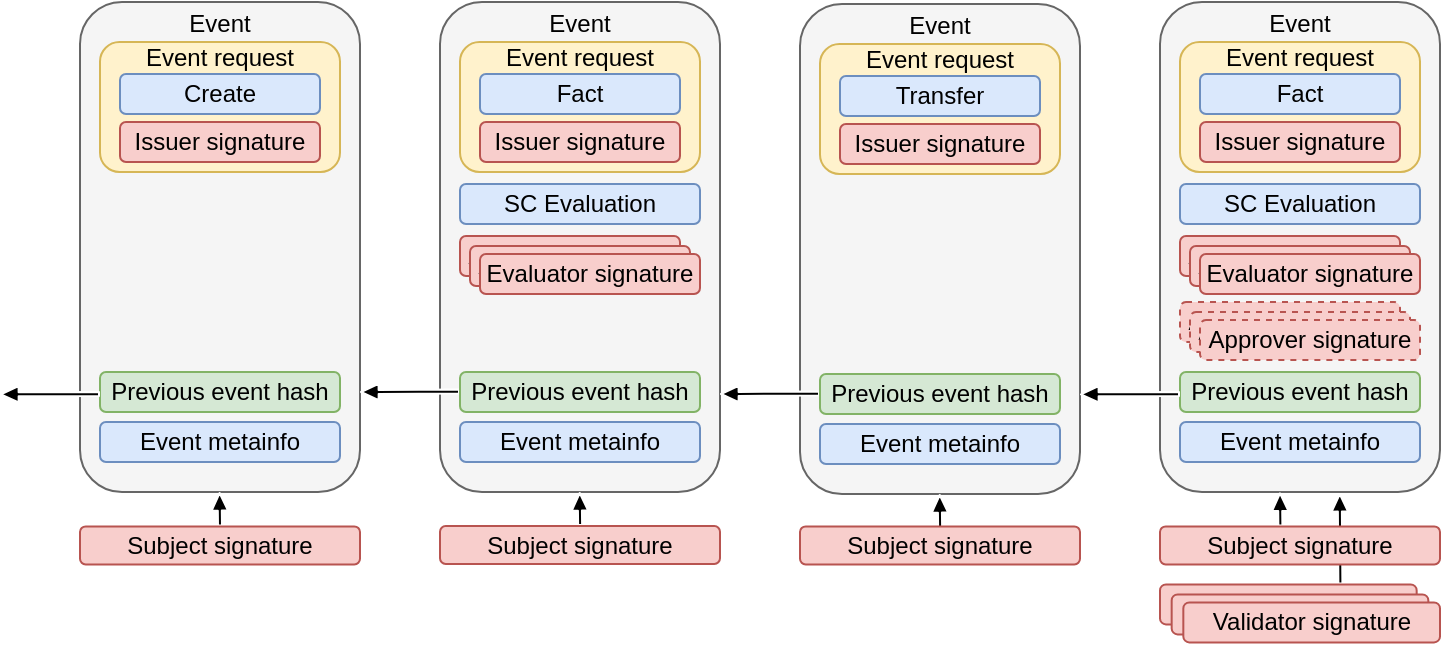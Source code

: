 <mxfile version="21.6.2" type="embed" pages="7">
    <diagram id="wN2xy4FyygL-9nP9fI8l" name="microledger-structure">
        <mxGraphModel dx="1019" dy="676" grid="1" gridSize="10" guides="1" tooltips="1" connect="1" arrows="1" fold="1" page="1" pageScale="1" pageWidth="850" pageHeight="1100" math="0" shadow="0">
            <root>
                <mxCell id="0"/>
                <mxCell id="1" parent="0"/>
                <mxCell id="Efit7yKSZAX8Uuk6TbB1-1" value="" style="group" parent="1" vertex="1" connectable="0">
                    <mxGeometry x="140" y="174" width="140" height="245" as="geometry"/>
                </mxCell>
                <mxCell id="Efit7yKSZAX8Uuk6TbB1-2" value="" style="rounded=1;whiteSpace=wrap;html=1;fillColor=#f5f5f5;fontColor=#333333;strokeColor=#666666;" parent="Efit7yKSZAX8Uuk6TbB1-1" vertex="1">
                    <mxGeometry width="140" height="245" as="geometry"/>
                </mxCell>
                <mxCell id="Efit7yKSZAX8Uuk6TbB1-3" value="&lt;div&gt;Previous event hash&lt;br&gt;&lt;/div&gt;" style="rounded=1;whiteSpace=wrap;html=1;fillColor=#d5e8d4;strokeColor=#82b366;" parent="Efit7yKSZAX8Uuk6TbB1-1" vertex="1">
                    <mxGeometry x="10" y="185" width="120" height="20" as="geometry"/>
                </mxCell>
                <mxCell id="Efit7yKSZAX8Uuk6TbB1-4" value="&lt;div&gt;Event metainfo&lt;br&gt;&lt;/div&gt;" style="rounded=1;whiteSpace=wrap;html=1;fillColor=#dae8fc;strokeColor=#6c8ebf;" parent="Efit7yKSZAX8Uuk6TbB1-1" vertex="1">
                    <mxGeometry x="10" y="210" width="120" height="20" as="geometry"/>
                </mxCell>
                <mxCell id="Efit7yKSZAX8Uuk6TbB1-5" value="Event" style="text;html=1;strokeColor=none;fillColor=none;align=center;verticalAlign=middle;whiteSpace=wrap;rounded=0;" parent="Efit7yKSZAX8Uuk6TbB1-1" vertex="1">
                    <mxGeometry x="40" y="6" width="60" height="10" as="geometry"/>
                </mxCell>
                <mxCell id="Efit7yKSZAX8Uuk6TbB1-6" value="" style="group" parent="Efit7yKSZAX8Uuk6TbB1-1" vertex="1" connectable="0">
                    <mxGeometry x="10" y="20" width="120" height="106" as="geometry"/>
                </mxCell>
                <mxCell id="Efit7yKSZAX8Uuk6TbB1-7" value="" style="group" parent="Efit7yKSZAX8Uuk6TbB1-6" vertex="1" connectable="0">
                    <mxGeometry width="120" height="65" as="geometry"/>
                </mxCell>
                <mxCell id="Efit7yKSZAX8Uuk6TbB1-8" value="&lt;div&gt;&lt;br&gt;&lt;/div&gt;" style="rounded=1;whiteSpace=wrap;html=1;fillColor=#fff2cc;strokeColor=#d6b656;" parent="Efit7yKSZAX8Uuk6TbB1-7" vertex="1">
                    <mxGeometry width="120" height="65" as="geometry"/>
                </mxCell>
                <mxCell id="Efit7yKSZAX8Uuk6TbB1-9" value="Event request" style="text;html=1;strokeColor=none;fillColor=none;align=center;verticalAlign=middle;whiteSpace=wrap;rounded=0;" parent="Efit7yKSZAX8Uuk6TbB1-7" vertex="1">
                    <mxGeometry x="15" y="3" width="90" height="10" as="geometry"/>
                </mxCell>
                <mxCell id="Efit7yKSZAX8Uuk6TbB1-10" value="&lt;div&gt;Issuer signature&lt;br&gt;&lt;/div&gt;" style="rounded=1;whiteSpace=wrap;html=1;fillColor=#f8cecc;strokeColor=#b85450;" parent="Efit7yKSZAX8Uuk6TbB1-7" vertex="1">
                    <mxGeometry x="10" y="40" width="100" height="20" as="geometry"/>
                </mxCell>
                <mxCell id="Efit7yKSZAX8Uuk6TbB1-11" value="&lt;div&gt;Create&lt;br&gt;&lt;/div&gt;" style="rounded=1;whiteSpace=wrap;html=1;fillColor=#dae8fc;strokeColor=#6c8ebf;" parent="Efit7yKSZAX8Uuk6TbB1-7" vertex="1">
                    <mxGeometry x="10" y="16" width="100" height="20" as="geometry"/>
                </mxCell>
                <mxCell id="Efit7yKSZAX8Uuk6TbB1-12" value="" style="group" parent="1" vertex="1" connectable="0">
                    <mxGeometry x="320" y="174" width="140" height="245" as="geometry"/>
                </mxCell>
                <mxCell id="Efit7yKSZAX8Uuk6TbB1-13" value="" style="rounded=1;whiteSpace=wrap;html=1;fillColor=#f5f5f5;fontColor=#333333;strokeColor=#666666;" parent="Efit7yKSZAX8Uuk6TbB1-12" vertex="1">
                    <mxGeometry width="140" height="245" as="geometry"/>
                </mxCell>
                <mxCell id="Efit7yKSZAX8Uuk6TbB1-14" value="&lt;div&gt;SC Evaluation&lt;br&gt;&lt;/div&gt;" style="rounded=1;whiteSpace=wrap;html=1;fillColor=#dae8fc;strokeColor=#6c8ebf;" parent="Efit7yKSZAX8Uuk6TbB1-12" vertex="1">
                    <mxGeometry x="10" y="91" width="120" height="20" as="geometry"/>
                </mxCell>
                <mxCell id="Efit7yKSZAX8Uuk6TbB1-15" value="" style="group" parent="Efit7yKSZAX8Uuk6TbB1-12" vertex="1" connectable="0">
                    <mxGeometry x="10" y="117" width="120" height="29" as="geometry"/>
                </mxCell>
                <mxCell id="Efit7yKSZAX8Uuk6TbB1-16" value="&lt;div&gt;Approver signature&lt;br&gt;&lt;/div&gt;" style="rounded=1;whiteSpace=wrap;html=1;fillColor=#f8cecc;strokeColor=#b85450;" parent="Efit7yKSZAX8Uuk6TbB1-15" vertex="1">
                    <mxGeometry width="110" height="20" as="geometry"/>
                </mxCell>
                <mxCell id="Efit7yKSZAX8Uuk6TbB1-17" value="&lt;div&gt;Approver signature&lt;br&gt;&lt;/div&gt;" style="rounded=1;whiteSpace=wrap;html=1;fillColor=#f8cecc;strokeColor=#b85450;" parent="Efit7yKSZAX8Uuk6TbB1-15" vertex="1">
                    <mxGeometry x="5" y="5" width="110" height="20" as="geometry"/>
                </mxCell>
                <mxCell id="Efit7yKSZAX8Uuk6TbB1-18" value="&lt;div&gt;Evaluator signature&lt;br&gt;&lt;/div&gt;" style="rounded=1;whiteSpace=wrap;html=1;fillColor=#f8cecc;strokeColor=#b85450;" parent="Efit7yKSZAX8Uuk6TbB1-15" vertex="1">
                    <mxGeometry x="10" y="9" width="110" height="20" as="geometry"/>
                </mxCell>
                <mxCell id="Efit7yKSZAX8Uuk6TbB1-19" value="&lt;div&gt;Event metainfo&lt;br&gt;&lt;/div&gt;" style="rounded=1;whiteSpace=wrap;html=1;fillColor=#dae8fc;strokeColor=#6c8ebf;" parent="Efit7yKSZAX8Uuk6TbB1-12" vertex="1">
                    <mxGeometry x="10" y="210" width="120" height="20" as="geometry"/>
                </mxCell>
                <mxCell id="Efit7yKSZAX8Uuk6TbB1-20" value="Event" style="text;html=1;strokeColor=none;fillColor=none;align=center;verticalAlign=middle;whiteSpace=wrap;rounded=0;" parent="Efit7yKSZAX8Uuk6TbB1-12" vertex="1">
                    <mxGeometry x="40" y="6" width="60" height="10" as="geometry"/>
                </mxCell>
                <mxCell id="Efit7yKSZAX8Uuk6TbB1-21" value="" style="group" parent="Efit7yKSZAX8Uuk6TbB1-12" vertex="1" connectable="0">
                    <mxGeometry x="10" y="20" width="120" height="106" as="geometry"/>
                </mxCell>
                <mxCell id="Efit7yKSZAX8Uuk6TbB1-26" value="" style="group" parent="Efit7yKSZAX8Uuk6TbB1-21" vertex="1" connectable="0">
                    <mxGeometry width="120" height="65" as="geometry"/>
                </mxCell>
                <mxCell id="Efit7yKSZAX8Uuk6TbB1-27" value="&lt;div&gt;&lt;br&gt;&lt;/div&gt;" style="rounded=1;whiteSpace=wrap;html=1;fillColor=#fff2cc;strokeColor=#d6b656;" parent="Efit7yKSZAX8Uuk6TbB1-26" vertex="1">
                    <mxGeometry width="120" height="65" as="geometry"/>
                </mxCell>
                <mxCell id="Efit7yKSZAX8Uuk6TbB1-28" value="Event request" style="text;html=1;strokeColor=none;fillColor=none;align=center;verticalAlign=middle;whiteSpace=wrap;rounded=0;" parent="Efit7yKSZAX8Uuk6TbB1-26" vertex="1">
                    <mxGeometry x="15" y="3" width="90" height="10" as="geometry"/>
                </mxCell>
                <mxCell id="Efit7yKSZAX8Uuk6TbB1-29" value="&lt;div&gt;Issuer signature&lt;br&gt;&lt;/div&gt;" style="rounded=1;whiteSpace=wrap;html=1;fillColor=#f8cecc;strokeColor=#b85450;" parent="Efit7yKSZAX8Uuk6TbB1-26" vertex="1">
                    <mxGeometry x="10" y="40" width="100" height="20" as="geometry"/>
                </mxCell>
                <mxCell id="Efit7yKSZAX8Uuk6TbB1-30" value="&lt;div&gt;Fact&lt;br&gt;&lt;/div&gt;" style="rounded=1;whiteSpace=wrap;html=1;fillColor=#dae8fc;strokeColor=#6c8ebf;" parent="Efit7yKSZAX8Uuk6TbB1-26" vertex="1">
                    <mxGeometry x="10" y="16" width="100" height="20" as="geometry"/>
                </mxCell>
                <mxCell id="Efit7yKSZAX8Uuk6TbB1-31" value="" style="shape=flexArrow;endArrow=classic;html=1;width=2;endSize=2.604;endWidth=5.2;fillColor=#000000;strokeColor=#FFFFFF;" parent="Efit7yKSZAX8Uuk6TbB1-12" edge="1">
                    <mxGeometry width="50" height="50" relative="1" as="geometry">
                        <mxPoint x="10" y="194.8" as="sourcePoint"/>
                        <mxPoint x="-40" y="195" as="targetPoint"/>
                    </mxGeometry>
                </mxCell>
                <mxCell id="Efit7yKSZAX8Uuk6TbB1-32" value="&lt;div&gt;Previous event hash&lt;br&gt;&lt;/div&gt;" style="rounded=1;whiteSpace=wrap;html=1;fillColor=#d5e8d4;strokeColor=#82b366;" parent="Efit7yKSZAX8Uuk6TbB1-12" vertex="1">
                    <mxGeometry x="10" y="185" width="120" height="20" as="geometry"/>
                </mxCell>
                <mxCell id="Efit7yKSZAX8Uuk6TbB1-33" value="" style="group" parent="1" vertex="1" connectable="0">
                    <mxGeometry x="500" y="175" width="140" height="245" as="geometry"/>
                </mxCell>
                <mxCell id="Efit7yKSZAX8Uuk6TbB1-34" value="" style="rounded=1;whiteSpace=wrap;html=1;fillColor=#f5f5f5;fontColor=#333333;strokeColor=#666666;" parent="Efit7yKSZAX8Uuk6TbB1-33" vertex="1">
                    <mxGeometry width="140" height="245" as="geometry"/>
                </mxCell>
                <mxCell id="Efit7yKSZAX8Uuk6TbB1-35" value="&lt;div&gt;Event metainfo&lt;br&gt;&lt;/div&gt;" style="rounded=1;whiteSpace=wrap;html=1;fillColor=#dae8fc;strokeColor=#6c8ebf;" parent="Efit7yKSZAX8Uuk6TbB1-33" vertex="1">
                    <mxGeometry x="10" y="210" width="120" height="20" as="geometry"/>
                </mxCell>
                <mxCell id="Efit7yKSZAX8Uuk6TbB1-36" value="Event" style="text;html=1;strokeColor=none;fillColor=none;align=center;verticalAlign=middle;whiteSpace=wrap;rounded=0;" parent="Efit7yKSZAX8Uuk6TbB1-33" vertex="1">
                    <mxGeometry x="40" y="6" width="60" height="10" as="geometry"/>
                </mxCell>
                <mxCell id="Efit7yKSZAX8Uuk6TbB1-37" value="" style="group" parent="Efit7yKSZAX8Uuk6TbB1-33" vertex="1" connectable="0">
                    <mxGeometry x="10" y="20" width="120" height="106" as="geometry"/>
                </mxCell>
                <mxCell id="Efit7yKSZAX8Uuk6TbB1-38" value="" style="group" parent="Efit7yKSZAX8Uuk6TbB1-37" vertex="1" connectable="0">
                    <mxGeometry width="120" height="65" as="geometry"/>
                </mxCell>
                <mxCell id="Efit7yKSZAX8Uuk6TbB1-39" value="&lt;div&gt;&lt;br&gt;&lt;/div&gt;" style="rounded=1;whiteSpace=wrap;html=1;fillColor=#fff2cc;strokeColor=#d6b656;" parent="Efit7yKSZAX8Uuk6TbB1-38" vertex="1">
                    <mxGeometry width="120" height="65" as="geometry"/>
                </mxCell>
                <mxCell id="Efit7yKSZAX8Uuk6TbB1-40" value="Event request" style="text;html=1;strokeColor=none;fillColor=none;align=center;verticalAlign=middle;whiteSpace=wrap;rounded=0;" parent="Efit7yKSZAX8Uuk6TbB1-38" vertex="1">
                    <mxGeometry x="15" y="3" width="90" height="10" as="geometry"/>
                </mxCell>
                <mxCell id="Efit7yKSZAX8Uuk6TbB1-41" value="&lt;div&gt;Issuer signature&lt;br&gt;&lt;/div&gt;" style="rounded=1;whiteSpace=wrap;html=1;fillColor=#f8cecc;strokeColor=#b85450;" parent="Efit7yKSZAX8Uuk6TbB1-38" vertex="1">
                    <mxGeometry x="10" y="40" width="100" height="20" as="geometry"/>
                </mxCell>
                <mxCell id="Efit7yKSZAX8Uuk6TbB1-42" value="&lt;div&gt;Transfer&lt;br&gt;&lt;/div&gt;" style="rounded=1;whiteSpace=wrap;html=1;fillColor=#dae8fc;strokeColor=#6c8ebf;" parent="Efit7yKSZAX8Uuk6TbB1-38" vertex="1">
                    <mxGeometry x="10" y="16" width="100" height="20" as="geometry"/>
                </mxCell>
                <mxCell id="Efit7yKSZAX8Uuk6TbB1-43" value="" style="shape=flexArrow;endArrow=classic;html=1;width=2;endSize=2.604;endWidth=5.2;fillColor=#000000;strokeColor=#FFFFFF;" parent="Efit7yKSZAX8Uuk6TbB1-33" edge="1">
                    <mxGeometry width="50" height="50" relative="1" as="geometry">
                        <mxPoint x="10" y="194.8" as="sourcePoint"/>
                        <mxPoint x="-40" y="195" as="targetPoint"/>
                    </mxGeometry>
                </mxCell>
                <mxCell id="Efit7yKSZAX8Uuk6TbB1-44" value="&lt;div&gt;Previous event hash&lt;br&gt;&lt;/div&gt;" style="rounded=1;whiteSpace=wrap;html=1;fillColor=#d5e8d4;strokeColor=#82b366;" parent="Efit7yKSZAX8Uuk6TbB1-33" vertex="1">
                    <mxGeometry x="10" y="185" width="120" height="20" as="geometry"/>
                </mxCell>
                <mxCell id="Efit7yKSZAX8Uuk6TbB1-45" value="" style="group" parent="1" vertex="1" connectable="0">
                    <mxGeometry x="680" y="174" width="140" height="245" as="geometry"/>
                </mxCell>
                <mxCell id="Efit7yKSZAX8Uuk6TbB1-46" value="" style="rounded=1;whiteSpace=wrap;html=1;fillColor=#f5f5f5;fontColor=#333333;strokeColor=#666666;" parent="Efit7yKSZAX8Uuk6TbB1-45" vertex="1">
                    <mxGeometry width="140" height="245" as="geometry"/>
                </mxCell>
                <mxCell id="Efit7yKSZAX8Uuk6TbB1-47" value="&lt;div&gt;SC Evaluation&lt;br&gt;&lt;/div&gt;" style="rounded=1;whiteSpace=wrap;html=1;fillColor=#dae8fc;strokeColor=#6c8ebf;" parent="Efit7yKSZAX8Uuk6TbB1-45" vertex="1">
                    <mxGeometry x="10" y="91" width="120" height="20" as="geometry"/>
                </mxCell>
                <mxCell id="Efit7yKSZAX8Uuk6TbB1-48" value="" style="group" parent="Efit7yKSZAX8Uuk6TbB1-45" vertex="1" connectable="0">
                    <mxGeometry x="10" y="117" width="120" height="29" as="geometry"/>
                </mxCell>
                <mxCell id="Efit7yKSZAX8Uuk6TbB1-49" value="&lt;div&gt;Approver signature&lt;br&gt;&lt;/div&gt;" style="rounded=1;whiteSpace=wrap;html=1;fillColor=#f8cecc;strokeColor=#b85450;" parent="Efit7yKSZAX8Uuk6TbB1-48" vertex="1">
                    <mxGeometry width="110" height="20" as="geometry"/>
                </mxCell>
                <mxCell id="Efit7yKSZAX8Uuk6TbB1-50" value="&lt;div&gt;Approver signature&lt;br&gt;&lt;/div&gt;" style="rounded=1;whiteSpace=wrap;html=1;fillColor=#f8cecc;strokeColor=#b85450;" parent="Efit7yKSZAX8Uuk6TbB1-48" vertex="1">
                    <mxGeometry x="5" y="5" width="110" height="20" as="geometry"/>
                </mxCell>
                <mxCell id="Efit7yKSZAX8Uuk6TbB1-51" value="&lt;div&gt;Evaluator signature&lt;br&gt;&lt;/div&gt;" style="rounded=1;whiteSpace=wrap;html=1;fillColor=#f8cecc;strokeColor=#b85450;" parent="Efit7yKSZAX8Uuk6TbB1-48" vertex="1">
                    <mxGeometry x="10" y="9" width="110" height="20" as="geometry"/>
                </mxCell>
                <mxCell id="Efit7yKSZAX8Uuk6TbB1-52" value="&lt;div&gt;Event metainfo&lt;br&gt;&lt;/div&gt;" style="rounded=1;whiteSpace=wrap;html=1;fillColor=#dae8fc;strokeColor=#6c8ebf;" parent="Efit7yKSZAX8Uuk6TbB1-45" vertex="1">
                    <mxGeometry x="10" y="210" width="120" height="20" as="geometry"/>
                </mxCell>
                <mxCell id="Efit7yKSZAX8Uuk6TbB1-53" value="Event" style="text;html=1;strokeColor=none;fillColor=none;align=center;verticalAlign=middle;whiteSpace=wrap;rounded=0;" parent="Efit7yKSZAX8Uuk6TbB1-45" vertex="1">
                    <mxGeometry x="40" y="6" width="60" height="10" as="geometry"/>
                </mxCell>
                <mxCell id="Efit7yKSZAX8Uuk6TbB1-54" value="" style="group" parent="Efit7yKSZAX8Uuk6TbB1-45" vertex="1" connectable="0">
                    <mxGeometry x="10" y="20" width="120" height="106" as="geometry"/>
                </mxCell>
                <mxCell id="Efit7yKSZAX8Uuk6TbB1-55" value="" style="group" parent="Efit7yKSZAX8Uuk6TbB1-54" vertex="1" connectable="0">
                    <mxGeometry width="120" height="65" as="geometry"/>
                </mxCell>
                <mxCell id="Efit7yKSZAX8Uuk6TbB1-56" value="&lt;div&gt;&lt;br&gt;&lt;/div&gt;" style="rounded=1;whiteSpace=wrap;html=1;fillColor=#fff2cc;strokeColor=#d6b656;" parent="Efit7yKSZAX8Uuk6TbB1-55" vertex="1">
                    <mxGeometry width="120" height="65" as="geometry"/>
                </mxCell>
                <mxCell id="Efit7yKSZAX8Uuk6TbB1-57" value="Event request" style="text;html=1;strokeColor=none;fillColor=none;align=center;verticalAlign=middle;whiteSpace=wrap;rounded=0;" parent="Efit7yKSZAX8Uuk6TbB1-55" vertex="1">
                    <mxGeometry x="15" y="3" width="90" height="10" as="geometry"/>
                </mxCell>
                <mxCell id="Efit7yKSZAX8Uuk6TbB1-58" value="&lt;div&gt;Issuer signature&lt;br&gt;&lt;/div&gt;" style="rounded=1;whiteSpace=wrap;html=1;fillColor=#f8cecc;strokeColor=#b85450;" parent="Efit7yKSZAX8Uuk6TbB1-55" vertex="1">
                    <mxGeometry x="10" y="40" width="100" height="20" as="geometry"/>
                </mxCell>
                <mxCell id="Efit7yKSZAX8Uuk6TbB1-59" value="&lt;div&gt;Fact&lt;br&gt;&lt;/div&gt;" style="rounded=1;whiteSpace=wrap;html=1;fillColor=#dae8fc;strokeColor=#6c8ebf;" parent="Efit7yKSZAX8Uuk6TbB1-55" vertex="1">
                    <mxGeometry x="10" y="16" width="100" height="20" as="geometry"/>
                </mxCell>
                <mxCell id="Efit7yKSZAX8Uuk6TbB1-60" value="&lt;div&gt;Previous event hash&lt;br&gt;&lt;/div&gt;" style="rounded=1;whiteSpace=wrap;html=1;fillColor=#d5e8d4;strokeColor=#82b366;" parent="Efit7yKSZAX8Uuk6TbB1-45" vertex="1">
                    <mxGeometry x="10" y="185" width="120" height="20" as="geometry"/>
                </mxCell>
                <mxCell id="Efit7yKSZAX8Uuk6TbB1-22" value="" style="group" parent="Efit7yKSZAX8Uuk6TbB1-45" vertex="1" connectable="0">
                    <mxGeometry x="10" y="150" width="120" height="29" as="geometry"/>
                </mxCell>
                <mxCell id="Efit7yKSZAX8Uuk6TbB1-23" value="&lt;div&gt;Approver signature&lt;br&gt;&lt;/div&gt;" style="rounded=1;whiteSpace=wrap;html=1;fillColor=#f8cecc;strokeColor=#b85450;dashed=1;" parent="Efit7yKSZAX8Uuk6TbB1-22" vertex="1">
                    <mxGeometry width="110" height="20" as="geometry"/>
                </mxCell>
                <mxCell id="Efit7yKSZAX8Uuk6TbB1-24" value="&lt;div&gt;Approver signature&lt;br&gt;&lt;/div&gt;" style="rounded=1;whiteSpace=wrap;html=1;fillColor=#f8cecc;strokeColor=#b85450;dashed=1;" parent="Efit7yKSZAX8Uuk6TbB1-22" vertex="1">
                    <mxGeometry x="5" y="5" width="110" height="20" as="geometry"/>
                </mxCell>
                <mxCell id="Efit7yKSZAX8Uuk6TbB1-25" value="&lt;div&gt;Approver signature&lt;br&gt;&lt;/div&gt;" style="rounded=1;whiteSpace=wrap;html=1;fillColor=#f8cecc;strokeColor=#b85450;dashed=1;" parent="Efit7yKSZAX8Uuk6TbB1-22" vertex="1">
                    <mxGeometry x="10" y="9" width="110" height="20" as="geometry"/>
                </mxCell>
                <mxCell id="Efit7yKSZAX8Uuk6TbB1-61" value="" style="shape=flexArrow;endArrow=classic;html=1;width=2;endSize=2.604;endWidth=5.2;fillColor=#000000;strokeColor=#FFFFFF;" parent="1" edge="1">
                    <mxGeometry width="50" height="50" relative="1" as="geometry">
                        <mxPoint x="690" y="370" as="sourcePoint"/>
                        <mxPoint x="640" y="370.2" as="targetPoint"/>
                    </mxGeometry>
                </mxCell>
                <mxCell id="Efit7yKSZAX8Uuk6TbB1-62" value="" style="shape=flexArrow;endArrow=classic;html=1;width=2;endSize=2.604;endWidth=5.2;fillColor=#000000;strokeColor=#FFFFFF;" parent="1" edge="1">
                    <mxGeometry width="50" height="50" relative="1" as="geometry">
                        <mxPoint x="150" y="370" as="sourcePoint"/>
                        <mxPoint x="100" y="370.2" as="targetPoint"/>
                    </mxGeometry>
                </mxCell>
                <mxCell id="Efit7yKSZAX8Uuk6TbB1-63" value="" style="shape=flexArrow;endArrow=classic;html=1;width=2;endSize=2.604;endWidth=5.2;fillColor=#000000;strokeColor=#FFFFFF;exitX=0.5;exitY=0;exitDx=0;exitDy=0;" parent="1" source="Efit7yKSZAX8Uuk6TbB1-64" edge="1">
                    <mxGeometry width="50" height="50" relative="1" as="geometry">
                        <mxPoint x="209.8" y="433.61" as="sourcePoint"/>
                        <mxPoint x="209.8" y="419" as="targetPoint"/>
                    </mxGeometry>
                </mxCell>
                <mxCell id="Efit7yKSZAX8Uuk6TbB1-64" value="&lt;div&gt;Subject signature&lt;br&gt;&lt;/div&gt;" style="rounded=1;whiteSpace=wrap;html=1;fillColor=#f8cecc;strokeColor=#b85450;" parent="1" vertex="1">
                    <mxGeometry x="140" y="436.19" width="140" height="19" as="geometry"/>
                </mxCell>
                <mxCell id="Efit7yKSZAX8Uuk6TbB1-65" value="" style="shape=flexArrow;endArrow=classic;html=1;width=2;endSize=2.604;endWidth=5.2;fillColor=#000000;strokeColor=#FFFFFF;exitX=0.5;exitY=0;exitDx=0;exitDy=0;" parent="1" edge="1">
                    <mxGeometry width="50" height="50" relative="1" as="geometry">
                        <mxPoint x="390.06" y="436" as="sourcePoint"/>
                        <mxPoint x="389.86" y="419" as="targetPoint"/>
                    </mxGeometry>
                </mxCell>
                <mxCell id="Efit7yKSZAX8Uuk6TbB1-66" value="&lt;div&gt;Subject signature&lt;br&gt;&lt;/div&gt;" style="rounded=1;whiteSpace=wrap;html=1;fillColor=#f8cecc;strokeColor=#b85450;" parent="1" vertex="1">
                    <mxGeometry x="320" y="436" width="140" height="19" as="geometry"/>
                </mxCell>
                <mxCell id="Efit7yKSZAX8Uuk6TbB1-67" value="" style="shape=flexArrow;endArrow=classic;html=1;width=2;endSize=2.604;endWidth=5.2;fillColor=#000000;strokeColor=#FFFFFF;exitX=0.5;exitY=0;exitDx=0;exitDy=0;" parent="1" edge="1">
                    <mxGeometry width="50" height="50" relative="1" as="geometry">
                        <mxPoint x="570.06" y="437" as="sourcePoint"/>
                        <mxPoint x="569.86" y="420" as="targetPoint"/>
                    </mxGeometry>
                </mxCell>
                <mxCell id="Efit7yKSZAX8Uuk6TbB1-68" value="&lt;div&gt;Subject signature&lt;br&gt;&lt;/div&gt;" style="rounded=1;whiteSpace=wrap;html=1;fillColor=#f8cecc;strokeColor=#b85450;" parent="1" vertex="1">
                    <mxGeometry x="500" y="436.19" width="140" height="19" as="geometry"/>
                </mxCell>
                <mxCell id="Efit7yKSZAX8Uuk6TbB1-69" value="" style="shape=flexArrow;endArrow=classic;html=1;width=2;endSize=2.604;endWidth=5.2;fillColor=#000000;strokeColor=#FFFFFF;exitX=0.5;exitY=0;exitDx=0;exitDy=0;" parent="1" edge="1">
                    <mxGeometry width="50" height="50" relative="1" as="geometry">
                        <mxPoint x="740.2" y="436.19" as="sourcePoint"/>
                        <mxPoint x="740" y="419.19" as="targetPoint"/>
                    </mxGeometry>
                </mxCell>
                <mxCell id="Efit7yKSZAX8Uuk6TbB1-70" value="" style="shape=flexArrow;endArrow=classic;html=1;width=2;endSize=2.604;endWidth=5.2;fillColor=#000000;strokeColor=#FFFFFF;exitX=0.5;exitY=0;exitDx=0;exitDy=0;entryX=0.642;entryY=1.002;entryDx=0;entryDy=0;entryPerimeter=0;" parent="1" target="Efit7yKSZAX8Uuk6TbB1-46" edge="1">
                    <mxGeometry width="50" height="50" relative="1" as="geometry">
                        <mxPoint x="770.2" y="465.19" as="sourcePoint"/>
                        <mxPoint x="770" y="420" as="targetPoint"/>
                    </mxGeometry>
                </mxCell>
                <mxCell id="Efit7yKSZAX8Uuk6TbB1-71" value="&lt;div&gt;Subject signature&lt;br&gt;&lt;/div&gt;" style="rounded=1;whiteSpace=wrap;html=1;fillColor=#f8cecc;strokeColor=#b85450;" parent="1" vertex="1">
                    <mxGeometry x="680" y="436.19" width="140" height="19" as="geometry"/>
                </mxCell>
                <mxCell id="Efit7yKSZAX8Uuk6TbB1-72" value="" style="group" parent="1" vertex="1" connectable="0">
                    <mxGeometry x="680" y="465.19" width="140" height="29" as="geometry"/>
                </mxCell>
                <mxCell id="Efit7yKSZAX8Uuk6TbB1-73" value="&lt;div&gt;Approver signature&lt;br&gt;&lt;/div&gt;" style="rounded=1;whiteSpace=wrap;html=1;fillColor=#f8cecc;strokeColor=#b85450;" parent="Efit7yKSZAX8Uuk6TbB1-72" vertex="1">
                    <mxGeometry width="128.333" height="20" as="geometry"/>
                </mxCell>
                <mxCell id="Efit7yKSZAX8Uuk6TbB1-74" value="&lt;div&gt;Approver signature&lt;br&gt;&lt;/div&gt;" style="rounded=1;whiteSpace=wrap;html=1;fillColor=#f8cecc;strokeColor=#b85450;" parent="Efit7yKSZAX8Uuk6TbB1-72" vertex="1">
                    <mxGeometry x="5.833" y="5" width="128.333" height="20" as="geometry"/>
                </mxCell>
                <mxCell id="Efit7yKSZAX8Uuk6TbB1-75" value="&lt;div&gt;Validator signature&lt;br&gt;&lt;/div&gt;" style="rounded=1;whiteSpace=wrap;html=1;fillColor=#f8cecc;strokeColor=#b85450;" parent="Efit7yKSZAX8Uuk6TbB1-72" vertex="1">
                    <mxGeometry x="11.667" y="9" width="128.333" height="20" as="geometry"/>
                </mxCell>
            </root>
        </mxGraphModel>
    </diagram>
    <diagram id="1zcTAVt1k4KSup7FvAfL" name="event-life-cycle">
        <mxGraphModel dx="1442" dy="698" grid="1" gridSize="10" guides="1" tooltips="1" connect="1" arrows="1" fold="1" page="0" pageScale="1" pageWidth="827" pageHeight="1169" math="0" shadow="0">
            <root>
                <mxCell id="3D7FDG2aXA9G618_Kong-0"/>
                <mxCell id="3D7FDG2aXA9G618_Kong-1" parent="3D7FDG2aXA9G618_Kong-0"/>
                <mxCell id="3D7FDG2aXA9G618_Kong-7" value="&lt;div style=&quot;&quot;&gt;&lt;div style=&quot;&quot;&gt;&lt;span style=&quot;font-size: 15px; background-color: initial;&quot;&gt;- S&lt;/span&gt;mart contract is executed by the evaluators.&lt;/div&gt;&lt;div style=&quot;&quot;&gt;- The evaluation&amp;nbsp;can result in success or failure&lt;/div&gt;&lt;/div&gt;" style="shape=rect;fillColor=#F7D59C;strokeColor=none;fontSize=15;html=1;whiteSpace=wrap;align=left;verticalAlign=top;spacing=5;rounded=0;" parent="3D7FDG2aXA9G618_Kong-1" vertex="1">
                    <mxGeometry x="-109.01" y="167.5" width="166.67" height="132.5" as="geometry"/>
                </mxCell>
                <mxCell id="3D7FDG2aXA9G618_Kong-10" value="&lt;div style=&quot;font-size: 15px;&quot;&gt;- Not all events require approval. It&amp;nbsp;is defined in the contract&lt;/div&gt;- The approver can accept the request or refuse it" style="shape=rect;fillColor=#FFBF80;strokeColor=none;fontSize=15;html=1;whiteSpace=wrap;align=left;verticalAlign=top;spacing=5;rounded=0;" parent="3D7FDG2aXA9G618_Kong-1" vertex="1">
                    <mxGeometry x="68.66" y="167.5" width="166.67" height="132.5" as="geometry"/>
                </mxCell>
                <mxCell id="zji8N-b991imn8FverHJ-0" value="" style="shape=step;perimeter=stepPerimeter;whiteSpace=wrap;html=1;fixedSize=1;size=10;fillColor=#EBD2B2;strokeColor=none;fontSize=17;fontColor=#FFFFFF;fontStyle=1;align=center;rounded=0;gradientColor=#FFC259;gradientDirection=east;shadow=0;labelBorderColor=none;labelBackgroundColor=none;" parent="3D7FDG2aXA9G618_Kong-1" vertex="1">
                    <mxGeometry x="-284.68" y="120" width="176.67" height="39.375" as="geometry"/>
                </mxCell>
                <mxCell id="zji8N-b991imn8FverHJ-1" value="&lt;div style=&quot;font-size: 15px;&quot;&gt;- Request is generated&lt;/div&gt;&lt;div style=&quot;font-size: 15px;&quot;&gt;- It can be originated by the issuer, which may be the owner or another network participant.&amp;nbsp;&lt;/div&gt;" style="shape=rect;fillColor=#F7E5CD;strokeColor=none;fontSize=15;html=1;whiteSpace=wrap;align=left;verticalAlign=top;spacing=5;rounded=0;" parent="3D7FDG2aXA9G618_Kong-1" vertex="1">
                    <mxGeometry x="-284.68" y="167.5" width="166.67" height="132.5" as="geometry"/>
                </mxCell>
                <mxCell id="PFTVn4rHt_c6S9Pr9B8e-0" value="" style="group" parent="3D7FDG2aXA9G618_Kong-1" vertex="1" connectable="0">
                    <mxGeometry x="68.657" y="120" width="176.67" height="184.69" as="geometry"/>
                </mxCell>
                <mxCell id="3D7FDG2aXA9G618_Kong-3" value="" style="shape=step;perimeter=stepPerimeter;whiteSpace=wrap;html=1;fixedSize=1;size=10;fillColor=#FF9A36;strokeColor=none;fontSize=17;fontColor=#FFFFFF;fontStyle=1;align=center;rounded=0;gradientColor=#FF8000;gradientDirection=east;" parent="PFTVn4rHt_c6S9Pr9B8e-0" vertex="1">
                    <mxGeometry x="1.421e-14" width="176.67" height="39.375" as="geometry"/>
                </mxCell>
                <mxCell id="MSrR4TBd-L7hS1zNSrKN-12" value="&lt;span style=&quot;font-size: 17px; font-weight: 700;&quot;&gt;3 - APPROVAL&lt;/span&gt;" style="text;html=1;strokeColor=none;fillColor=none;align=center;verticalAlign=middle;whiteSpace=wrap;rounded=0;shadow=1;labelBackgroundColor=none;labelBorderColor=none;fontColor=#000000;" parent="PFTVn4rHt_c6S9Pr9B8e-0" vertex="1">
                    <mxGeometry x="13.335" y="4.69" width="150" height="30" as="geometry"/>
                </mxCell>
                <mxCell id="MSrR4TBd-L7hS1zNSrKN-8" value="&lt;span style=&quot;font-size: 17px; font-weight: 700;&quot;&gt;3 - APPROVAL&lt;/span&gt;" style="text;html=1;strokeColor=none;fillColor=none;align=center;verticalAlign=middle;whiteSpace=wrap;rounded=0;shadow=0;labelBackgroundColor=none;labelBorderColor=none;fontColor=#FFFFFF;" parent="PFTVn4rHt_c6S9Pr9B8e-0" vertex="1">
                    <mxGeometry x="13.335" y="2.69" width="150" height="30" as="geometry"/>
                </mxCell>
                <mxCell id="MSrR4TBd-L7hS1zNSrKN-9" value="&lt;span style=&quot;font-size: 17px; font-weight: 700;&quot;&gt;1 - REQUEST&lt;/span&gt;" style="text;html=1;strokeColor=none;fillColor=none;align=center;verticalAlign=middle;whiteSpace=wrap;rounded=0;shadow=0;labelBackgroundColor=none;labelBorderColor=none;fontColor=#000000;" parent="3D7FDG2aXA9G618_Kong-1" vertex="1">
                    <mxGeometry x="-271.345" y="124.69" width="150" height="30" as="geometry"/>
                </mxCell>
                <mxCell id="MSrR4TBd-L7hS1zNSrKN-5" value="&lt;span style=&quot;font-size: 17px; font-weight: 700;&quot;&gt;1 - REQUEST&lt;/span&gt;" style="text;html=1;strokeColor=none;fillColor=none;align=center;verticalAlign=middle;whiteSpace=wrap;rounded=0;shadow=0;labelBackgroundColor=none;labelBorderColor=none;fontColor=#FFFFFF;" parent="3D7FDG2aXA9G618_Kong-1" vertex="1">
                    <mxGeometry x="-271.345" y="121.69" width="150" height="32" as="geometry"/>
                </mxCell>
                <mxCell id="3D7FDG2aXA9G618_Kong-2" value="" style="shape=step;perimeter=stepPerimeter;whiteSpace=wrap;html=1;fixedSize=1;size=10;fillColor=#FFC259;strokeColor=none;fontSize=17;fontColor=#FFFFFF;fontStyle=1;align=center;rounded=0;gradientColor=#FF9A36;gradientDirection=east;" parent="3D7FDG2aXA9G618_Kong-1" vertex="1">
                    <mxGeometry x="-108.01" y="120" width="176.67" height="39.375" as="geometry"/>
                </mxCell>
                <mxCell id="MSrR4TBd-L7hS1zNSrKN-11" value="&lt;span style=&quot;font-weight: 700; font-size: 17px;&quot;&gt;2 - EVALUATION&lt;/span&gt;" style="text;html=1;strokeColor=none;fillColor=none;align=center;verticalAlign=middle;whiteSpace=wrap;rounded=0;shadow=1;labelBackgroundColor=none;labelBorderColor=none;fontColor=#000000;" parent="3D7FDG2aXA9G618_Kong-1" vertex="1">
                    <mxGeometry x="-94.675" y="124.69" width="150" height="30" as="geometry"/>
                </mxCell>
                <mxCell id="MSrR4TBd-L7hS1zNSrKN-7" value="&lt;span style=&quot;font-size: 17px; font-weight: 700;&quot;&gt;2 - EVALUATION&lt;/span&gt;" style="text;html=1;strokeColor=none;fillColor=none;align=center;verticalAlign=middle;whiteSpace=wrap;rounded=0;shadow=0;labelBackgroundColor=none;labelBorderColor=none;fontColor=#FFFFFF;" parent="3D7FDG2aXA9G618_Kong-1" vertex="1">
                    <mxGeometry x="-94.675" y="123.25" width="150" height="30" as="geometry"/>
                </mxCell>
                <mxCell id="3D7FDG2aXA9G618_Kong-4" value="" style="shape=step;perimeter=stepPerimeter;whiteSpace=wrap;html=1;fixedSize=1;size=10;fillColor=#FF8000;strokeColor=none;fontSize=17;fontColor=#FFFFFF;fontStyle=1;align=center;rounded=0;gradientColor=#994C00;gradientDirection=east;" parent="3D7FDG2aXA9G618_Kong-1" vertex="1">
                    <mxGeometry x="245.66" y="120" width="176.67" height="39.38" as="geometry"/>
                </mxCell>
                <mxCell id="3D7FDG2aXA9G618_Kong-13" value="&lt;div style=&quot;font-size: 15px;&quot;&gt;&lt;div style=&quot;border-color: var(--border-color); font-size: 15px;&quot;&gt;&lt;div style=&quot;border-color: var(--border-color);&quot;&gt;- Owner generates the event&lt;/div&gt;&lt;div style=&quot;border-color: var(--border-color);&quot;&gt;- Includes the signature of the subject to give guarantees&lt;/div&gt;&lt;/div&gt;&lt;/div&gt;" style="shape=rect;fillColor=#EBC7A5;strokeColor=none;fontSize=15;html=1;whiteSpace=wrap;align=left;verticalAlign=top;spacing=5;rounded=0;" parent="3D7FDG2aXA9G618_Kong-1" vertex="1">
                    <mxGeometry x="245.33" y="167.5" width="166.67" height="132.5" as="geometry"/>
                </mxCell>
                <mxCell id="MSrR4TBd-L7hS1zNSrKN-10" value="&lt;span style=&quot;font-size: 17px; font-weight: 700;&quot;&gt;4 - COMPOSITION&lt;/span&gt;" style="text;html=1;strokeColor=none;fillColor=none;align=center;verticalAlign=middle;whiteSpace=wrap;rounded=0;shadow=1;labelBackgroundColor=none;labelBorderColor=none;fontColor=#000000;" parent="3D7FDG2aXA9G618_Kong-1" vertex="1">
                    <mxGeometry x="258.995" y="124.69" width="150" height="30" as="geometry"/>
                </mxCell>
                <mxCell id="MSrR4TBd-L7hS1zNSrKN-6" value="&lt;span style=&quot;font-size: 17px; font-weight: 700;&quot;&gt;4 - COMPOSITION&lt;/span&gt;" style="text;html=1;strokeColor=none;fillColor=none;align=center;verticalAlign=middle;whiteSpace=wrap;rounded=0;shadow=0;labelBackgroundColor=none;labelBorderColor=none;fontColor=#FFFFFF;" parent="3D7FDG2aXA9G618_Kong-1" vertex="1">
                    <mxGeometry x="258.995" y="122.69" width="150" height="30" as="geometry"/>
                </mxCell>
                <mxCell id="VXS1nXUSuqMABbqbhZp8-0" value="" style="shape=step;perimeter=stepPerimeter;whiteSpace=wrap;html=1;fixedSize=1;size=10;fillColor=#994C00;strokeColor=none;fontSize=17;fontColor=#FFFFFF;fontStyle=1;align=center;rounded=0;gradientColor=#522900;gradientDirection=east;" parent="3D7FDG2aXA9G618_Kong-1" vertex="1">
                    <mxGeometry x="422.33" y="120" width="176.67" height="39.38" as="geometry"/>
                </mxCell>
                <mxCell id="VXS1nXUSuqMABbqbhZp8-2" value="&lt;span style=&quot;font-size: 17px; font-weight: 700;&quot;&gt;5 - VALIDATION&lt;/span&gt;" style="text;html=1;strokeColor=none;fillColor=none;align=center;verticalAlign=middle;whiteSpace=wrap;rounded=0;shadow=1;labelBackgroundColor=none;labelBorderColor=none;fontColor=#000000;" parent="3D7FDG2aXA9G618_Kong-1" vertex="1">
                    <mxGeometry x="436.665" y="125.69" width="150" height="30" as="geometry"/>
                </mxCell>
                <mxCell id="VXS1nXUSuqMABbqbhZp8-3" value="&lt;span style=&quot;font-size: 17px; font-weight: 700;&quot;&gt;5 - VALIDATION&lt;/span&gt;" style="text;html=1;strokeColor=none;fillColor=none;align=center;verticalAlign=middle;whiteSpace=wrap;rounded=0;shadow=0;labelBackgroundColor=none;labelBorderColor=none;fontColor=#FFFFFF;" parent="3D7FDG2aXA9G618_Kong-1" vertex="1">
                    <mxGeometry x="440" y="124.25" width="145.66" height="30" as="geometry"/>
                </mxCell>
                <mxCell id="19" value="" style="shape=step;perimeter=stepPerimeter;whiteSpace=wrap;html=1;fixedSize=1;size=10;fillColor=#663300;strokeColor=none;fontSize=17;fontColor=#FFFFFF;fontStyle=1;align=center;rounded=0;gradientColor=#522900;gradientDirection=east;" parent="3D7FDG2aXA9G618_Kong-1" vertex="1">
                    <mxGeometry x="599" y="120" width="176.67" height="39.38" as="geometry"/>
                </mxCell>
                <mxCell id="20" value="&lt;div style=&quot;font-size: 15px; line-height: 140%;&quot;&gt;&lt;div style=&quot;line-height: 140%;&quot;&gt;- Distribution of the event to witnesses&lt;/div&gt;&lt;div style=&quot;line-height: 140%;&quot;&gt;- Witnesses check the cryptographic validity of the chain&lt;/div&gt;&lt;/div&gt;" style="shape=rect;fillColor=#c8aa8d;strokeColor=none;fontSize=16;html=1;whiteSpace=wrap;align=left;verticalAlign=top;spacing=5;rounded=0;" parent="3D7FDG2aXA9G618_Kong-1" vertex="1">
                    <mxGeometry x="599" y="167.5" width="166.67" height="132.5" as="geometry"/>
                </mxCell>
                <mxCell id="21" value="&lt;span style=&quot;font-weight: 700; font-size: 17px;&quot;&gt;6 - DISTRIBUTION&lt;/span&gt;" style="text;html=1;strokeColor=none;fillColor=none;align=center;verticalAlign=middle;whiteSpace=wrap;rounded=0;shadow=1;labelBackgroundColor=none;labelBorderColor=none;fontColor=#000000;" parent="3D7FDG2aXA9G618_Kong-1" vertex="1">
                    <mxGeometry x="613.335" y="125.69" width="150" height="30" as="geometry"/>
                </mxCell>
                <mxCell id="22" value="&lt;span style=&quot;font-size: 17px; font-weight: 700;&quot;&gt;6 - DISTRIBUTION&lt;/span&gt;" style="text;html=1;strokeColor=none;fillColor=none;align=center;verticalAlign=middle;whiteSpace=wrap;rounded=0;shadow=0;labelBackgroundColor=none;labelBorderColor=none;fontColor=#FFFFFF;" parent="3D7FDG2aXA9G618_Kong-1" vertex="1">
                    <mxGeometry x="612.335" y="124.25" width="150" height="30" as="geometry"/>
                </mxCell>
                <mxCell id="23" value="&lt;div style=&quot;font-size: 15px;&quot;&gt;&lt;div style=&quot;border-color: var(--border-color); font-size: 15px;&quot;&gt;- Validators sign up to provide single chain guarantees&lt;/div&gt;&lt;div style=&quot;border-color: var(--border-color); font-size: 15px;&quot;&gt;- Governance defines the required signatures&lt;/div&gt;&lt;div style=&quot;border-color: var(--border-color); font-size: 15px;&quot;&gt;&lt;br&gt;&lt;/div&gt;&lt;/div&gt;" style="shape=rect;fillColor=#E6C3A2;strokeColor=none;fontSize=15;html=1;whiteSpace=wrap;align=left;verticalAlign=top;spacing=5;rounded=0;" parent="3D7FDG2aXA9G618_Kong-1" vertex="1">
                    <mxGeometry x="422.33" y="167.5" width="166.67" height="132.5" as="geometry"/>
                </mxCell>
            </root>
        </mxGraphModel>
    </diagram>
    <diagram name="elc-request" id="ZH4E3X_eIG_NYbIEjOJw">
        <mxGraphModel dx="1042" dy="698" grid="1" gridSize="10" guides="1" tooltips="1" connect="1" arrows="1" fold="1" page="1" pageScale="1" pageWidth="827" pageHeight="1169" math="0" shadow="0">
            <root>
                <mxCell id="dDCduzP2diUJze8aiC3Q-0"/>
                <mxCell id="dDCduzP2diUJze8aiC3Q-1" parent="dDCduzP2diUJze8aiC3Q-0"/>
                <mxCell id="dDCduzP2diUJze8aiC3Q-3" value="" style="group" parent="dDCduzP2diUJze8aiC3Q-1" vertex="1" connectable="0">
                    <mxGeometry x="200" y="240" width="120" height="65" as="geometry"/>
                </mxCell>
                <mxCell id="dDCduzP2diUJze8aiC3Q-4" value="&lt;div&gt;&lt;br&gt;&lt;/div&gt;" style="rounded=1;whiteSpace=wrap;html=1;fillColor=#fff2cc;strokeColor=#d6b656;" parent="dDCduzP2diUJze8aiC3Q-3" vertex="1">
                    <mxGeometry width="120" height="65" as="geometry"/>
                </mxCell>
                <mxCell id="dDCduzP2diUJze8aiC3Q-5" value="Event request" style="text;html=1;strokeColor=none;fillColor=none;align=center;verticalAlign=middle;whiteSpace=wrap;rounded=0;" parent="dDCduzP2diUJze8aiC3Q-3" vertex="1">
                    <mxGeometry x="15" y="3" width="90" height="10" as="geometry"/>
                </mxCell>
                <mxCell id="dDCduzP2diUJze8aiC3Q-6" value="&lt;div&gt;Issuer signature&lt;br&gt;&lt;/div&gt;" style="rounded=1;whiteSpace=wrap;html=1;fillColor=#f8cecc;strokeColor=#b85450;" parent="dDCduzP2diUJze8aiC3Q-3" vertex="1">
                    <mxGeometry x="10" y="40" width="100" height="20" as="geometry"/>
                </mxCell>
                <mxCell id="dDCduzP2diUJze8aiC3Q-7" value="&lt;div&gt;Content&lt;br&gt;&lt;/div&gt;" style="rounded=1;whiteSpace=wrap;html=1;fillColor=#dae8fc;strokeColor=#6c8ebf;" parent="dDCduzP2diUJze8aiC3Q-3" vertex="1">
                    <mxGeometry x="10" y="16" width="100" height="20" as="geometry"/>
                </mxCell>
            </root>
        </mxGraphModel>
    </diagram>
    <diagram name="elc-evaluation" id="AsrzIm6SdnclgwIAGEOo">
        <mxGraphModel dx="1042" dy="698" grid="1" gridSize="10" guides="1" tooltips="1" connect="1" arrows="1" fold="1" page="1" pageScale="1" pageWidth="827" pageHeight="1169" math="0" shadow="0">
            <root>
                <mxCell id="cXmYUZExyujZA-oBRV5s-0"/>
                <mxCell id="cXmYUZExyujZA-oBRV5s-1" parent="cXmYUZExyujZA-oBRV5s-0"/>
                <mxCell id="cXmYUZExyujZA-oBRV5s-2" value="" style="group" parent="cXmYUZExyujZA-oBRV5s-1" vertex="1" connectable="0">
                    <mxGeometry x="200" y="240" width="120" height="65" as="geometry"/>
                </mxCell>
                <mxCell id="cXmYUZExyujZA-oBRV5s-3" value="&lt;div&gt;&lt;br&gt;&lt;/div&gt;" style="rounded=1;whiteSpace=wrap;html=1;fillColor=#fff2cc;strokeColor=#d6b656;" parent="cXmYUZExyujZA-oBRV5s-2" vertex="1">
                    <mxGeometry width="120" height="65" as="geometry"/>
                </mxCell>
                <mxCell id="cXmYUZExyujZA-oBRV5s-4" value="Event request" style="text;html=1;strokeColor=none;fillColor=none;align=center;verticalAlign=middle;whiteSpace=wrap;rounded=0;" parent="cXmYUZExyujZA-oBRV5s-2" vertex="1">
                    <mxGeometry x="15" y="3" width="90" height="10" as="geometry"/>
                </mxCell>
                <mxCell id="cXmYUZExyujZA-oBRV5s-5" value="&lt;div&gt;Issuer signature&lt;br&gt;&lt;/div&gt;" style="rounded=1;whiteSpace=wrap;html=1;fillColor=#f8cecc;strokeColor=#b85450;" parent="cXmYUZExyujZA-oBRV5s-2" vertex="1">
                    <mxGeometry x="10" y="40" width="100" height="20" as="geometry"/>
                </mxCell>
                <mxCell id="cXmYUZExyujZA-oBRV5s-6" value="&lt;div&gt;Content&lt;br&gt;&lt;/div&gt;" style="rounded=1;whiteSpace=wrap;html=1;fillColor=#dae8fc;strokeColor=#6c8ebf;" parent="cXmYUZExyujZA-oBRV5s-2" vertex="1">
                    <mxGeometry x="10" y="16" width="100" height="20" as="geometry"/>
                </mxCell>
                <mxCell id="5my_tuSzHbJQDK8lOk4c-0" value="" style="shape=flexArrow;endArrow=classic;html=1;fillColor=#A1A1A1;strokeColor=#FFFFFF;width=7.222;endSize=4.203;endWidth=11.883;strokeWidth=2;" parent="cXmYUZExyujZA-oBRV5s-1" edge="1">
                    <mxGeometry width="50" height="50" relative="1" as="geometry">
                        <mxPoint x="340" y="272.21" as="sourcePoint"/>
                        <mxPoint x="370" y="272.21" as="targetPoint"/>
                    </mxGeometry>
                </mxCell>
                <mxCell id="a7J69fxyCUQkMAS_iBGZ-0" value="&lt;div&gt;SC Evaluation&lt;br&gt;&lt;/div&gt;" style="rounded=1;whiteSpace=wrap;html=1;fillColor=#dae8fc;strokeColor=#6c8ebf;" parent="cXmYUZExyujZA-oBRV5s-1" vertex="1">
                    <mxGeometry x="380" y="280.5" width="120" height="20" as="geometry"/>
                </mxCell>
                <mxCell id="a7J69fxyCUQkMAS_iBGZ-1" value="" style="group" parent="cXmYUZExyujZA-oBRV5s-1" vertex="1" connectable="0">
                    <mxGeometry x="380" y="306.5" width="120" height="29" as="geometry"/>
                </mxCell>
                <mxCell id="a7J69fxyCUQkMAS_iBGZ-2" value="&lt;div&gt;Approver signature&lt;br&gt;&lt;/div&gt;" style="rounded=1;whiteSpace=wrap;html=1;fillColor=#f8cecc;strokeColor=#b85450;" parent="a7J69fxyCUQkMAS_iBGZ-1" vertex="1">
                    <mxGeometry width="110" height="20" as="geometry"/>
                </mxCell>
                <mxCell id="a7J69fxyCUQkMAS_iBGZ-3" value="&lt;div&gt;Approver signature&lt;br&gt;&lt;/div&gt;" style="rounded=1;whiteSpace=wrap;html=1;fillColor=#f8cecc;strokeColor=#b85450;" parent="a7J69fxyCUQkMAS_iBGZ-1" vertex="1">
                    <mxGeometry x="5" y="5" width="110" height="20" as="geometry"/>
                </mxCell>
                <mxCell id="a7J69fxyCUQkMAS_iBGZ-4" value="&lt;div&gt;Evaluator signature&lt;br&gt;&lt;/div&gt;" style="rounded=1;whiteSpace=wrap;html=1;fillColor=#f8cecc;strokeColor=#b85450;" parent="a7J69fxyCUQkMAS_iBGZ-1" vertex="1">
                    <mxGeometry x="10" y="9" width="110" height="20" as="geometry"/>
                </mxCell>
                <mxCell id="a7J69fxyCUQkMAS_iBGZ-5" value="" style="group" parent="cXmYUZExyujZA-oBRV5s-1" vertex="1" connectable="0">
                    <mxGeometry x="380" y="209.5" width="120" height="106" as="geometry"/>
                </mxCell>
                <mxCell id="a7J69fxyCUQkMAS_iBGZ-10" value="" style="group" parent="a7J69fxyCUQkMAS_iBGZ-5" vertex="1" connectable="0">
                    <mxGeometry width="120" height="65" as="geometry"/>
                </mxCell>
                <mxCell id="a7J69fxyCUQkMAS_iBGZ-11" value="&lt;div&gt;&lt;br&gt;&lt;/div&gt;" style="rounded=1;whiteSpace=wrap;html=1;fillColor=#fff2cc;strokeColor=#d6b656;" parent="a7J69fxyCUQkMAS_iBGZ-10" vertex="1">
                    <mxGeometry width="120" height="65" as="geometry"/>
                </mxCell>
                <mxCell id="a7J69fxyCUQkMAS_iBGZ-12" value="Event request" style="text;html=1;strokeColor=none;fillColor=none;align=center;verticalAlign=middle;whiteSpace=wrap;rounded=0;" parent="a7J69fxyCUQkMAS_iBGZ-10" vertex="1">
                    <mxGeometry x="15" y="3" width="90" height="10" as="geometry"/>
                </mxCell>
                <mxCell id="a7J69fxyCUQkMAS_iBGZ-13" value="&lt;div&gt;Issuer signature&lt;br&gt;&lt;/div&gt;" style="rounded=1;whiteSpace=wrap;html=1;fillColor=#f8cecc;strokeColor=#b85450;" parent="a7J69fxyCUQkMAS_iBGZ-10" vertex="1">
                    <mxGeometry x="10" y="40" width="100" height="20" as="geometry"/>
                </mxCell>
                <mxCell id="a7J69fxyCUQkMAS_iBGZ-14" value="&lt;div&gt;Content&lt;br&gt;&lt;/div&gt;" style="rounded=1;whiteSpace=wrap;html=1;fillColor=#dae8fc;strokeColor=#6c8ebf;" parent="a7J69fxyCUQkMAS_iBGZ-10" vertex="1">
                    <mxGeometry x="10" y="16" width="100" height="20" as="geometry"/>
                </mxCell>
            </root>
        </mxGraphModel>
    </diagram>
    <diagram name="elc-approval" id="gNj-EA2J8fHijZxM0nG6">
        <mxGraphModel dx="1042" dy="698" grid="1" gridSize="10" guides="1" tooltips="1" connect="1" arrows="1" fold="1" page="1" pageScale="1" pageWidth="827" pageHeight="1169" math="0" shadow="0">
            <root>
                <mxCell id="Jkv9Ta_9DxzxKRtZIUc8-0"/>
                <mxCell id="Jkv9Ta_9DxzxKRtZIUc8-1" parent="Jkv9Ta_9DxzxKRtZIUc8-0"/>
                <mxCell id="Fe2oI4KlQcdRfVV00aIn-0" value="" style="group" parent="Jkv9Ta_9DxzxKRtZIUc8-1" vertex="1" connectable="0">
                    <mxGeometry x="200" y="240" width="120" height="65" as="geometry"/>
                </mxCell>
                <mxCell id="Fe2oI4KlQcdRfVV00aIn-1" value="&lt;div&gt;&lt;br&gt;&lt;/div&gt;" style="rounded=1;whiteSpace=wrap;html=1;fillColor=#fff2cc;strokeColor=#d6b656;" parent="Fe2oI4KlQcdRfVV00aIn-0" vertex="1">
                    <mxGeometry width="120" height="65" as="geometry"/>
                </mxCell>
                <mxCell id="Fe2oI4KlQcdRfVV00aIn-2" value="Event request" style="text;html=1;strokeColor=none;fillColor=none;align=center;verticalAlign=middle;whiteSpace=wrap;rounded=0;" parent="Fe2oI4KlQcdRfVV00aIn-0" vertex="1">
                    <mxGeometry x="15" y="3" width="90" height="10" as="geometry"/>
                </mxCell>
                <mxCell id="Fe2oI4KlQcdRfVV00aIn-3" value="&lt;div&gt;Issuer signature&lt;br&gt;&lt;/div&gt;" style="rounded=1;whiteSpace=wrap;html=1;fillColor=#f8cecc;strokeColor=#b85450;" parent="Fe2oI4KlQcdRfVV00aIn-0" vertex="1">
                    <mxGeometry x="10" y="40" width="100" height="20" as="geometry"/>
                </mxCell>
                <mxCell id="Fe2oI4KlQcdRfVV00aIn-4" value="&lt;div&gt;Content&lt;br&gt;&lt;/div&gt;" style="rounded=1;whiteSpace=wrap;html=1;fillColor=#dae8fc;strokeColor=#6c8ebf;" parent="Fe2oI4KlQcdRfVV00aIn-0" vertex="1">
                    <mxGeometry x="10" y="16" width="100" height="20" as="geometry"/>
                </mxCell>
                <mxCell id="Fe2oI4KlQcdRfVV00aIn-5" value="" style="shape=flexArrow;endArrow=classic;html=1;fillColor=#A1A1A1;strokeColor=#FFFFFF;width=7.222;endSize=4.203;endWidth=11.883;strokeWidth=2;" parent="Jkv9Ta_9DxzxKRtZIUc8-1" edge="1">
                    <mxGeometry width="50" height="50" relative="1" as="geometry">
                        <mxPoint x="340" y="272.21" as="sourcePoint"/>
                        <mxPoint x="370" y="272.21" as="targetPoint"/>
                    </mxGeometry>
                </mxCell>
                <mxCell id="Fe2oI4KlQcdRfVV00aIn-6" value="&lt;div&gt;SC Evaluation&lt;br&gt;&lt;/div&gt;" style="rounded=1;whiteSpace=wrap;html=1;fillColor=#dae8fc;strokeColor=#6c8ebf;" parent="Jkv9Ta_9DxzxKRtZIUc8-1" vertex="1">
                    <mxGeometry x="380" y="281" width="120" height="20" as="geometry"/>
                </mxCell>
                <mxCell id="Fe2oI4KlQcdRfVV00aIn-7" value="" style="group" parent="Jkv9Ta_9DxzxKRtZIUc8-1" vertex="1" connectable="0">
                    <mxGeometry x="380" y="307" width="120" height="29" as="geometry"/>
                </mxCell>
                <mxCell id="Fe2oI4KlQcdRfVV00aIn-8" value="&lt;div&gt;Approver signature&lt;br&gt;&lt;/div&gt;" style="rounded=1;whiteSpace=wrap;html=1;fillColor=#f8cecc;strokeColor=#b85450;" parent="Fe2oI4KlQcdRfVV00aIn-7" vertex="1">
                    <mxGeometry width="110" height="20" as="geometry"/>
                </mxCell>
                <mxCell id="Fe2oI4KlQcdRfVV00aIn-9" value="&lt;div&gt;Approver signature&lt;br&gt;&lt;/div&gt;" style="rounded=1;whiteSpace=wrap;html=1;fillColor=#f8cecc;strokeColor=#b85450;" parent="Fe2oI4KlQcdRfVV00aIn-7" vertex="1">
                    <mxGeometry x="5" y="5" width="110" height="20" as="geometry"/>
                </mxCell>
                <mxCell id="Fe2oI4KlQcdRfVV00aIn-10" value="&lt;div&gt;Evaluator signature&lt;br&gt;&lt;/div&gt;" style="rounded=1;whiteSpace=wrap;html=1;fillColor=#f8cecc;strokeColor=#b85450;" parent="Fe2oI4KlQcdRfVV00aIn-7" vertex="1">
                    <mxGeometry x="10" y="9" width="110" height="20" as="geometry"/>
                </mxCell>
                <mxCell id="Fe2oI4KlQcdRfVV00aIn-11" value="" style="group" parent="Jkv9Ta_9DxzxKRtZIUc8-1" vertex="1" connectable="0">
                    <mxGeometry x="380" y="210" width="120" height="106" as="geometry"/>
                </mxCell>
                <mxCell id="Fe2oI4KlQcdRfVV00aIn-16" value="" style="group" parent="Fe2oI4KlQcdRfVV00aIn-11" vertex="1" connectable="0">
                    <mxGeometry width="120" height="65" as="geometry"/>
                </mxCell>
                <mxCell id="Fe2oI4KlQcdRfVV00aIn-17" value="&lt;div&gt;&lt;br&gt;&lt;/div&gt;" style="rounded=1;whiteSpace=wrap;html=1;fillColor=#fff2cc;strokeColor=#d6b656;" parent="Fe2oI4KlQcdRfVV00aIn-16" vertex="1">
                    <mxGeometry width="120" height="65" as="geometry"/>
                </mxCell>
                <mxCell id="Fe2oI4KlQcdRfVV00aIn-18" value="Event request" style="text;html=1;strokeColor=none;fillColor=none;align=center;verticalAlign=middle;whiteSpace=wrap;rounded=0;" parent="Fe2oI4KlQcdRfVV00aIn-16" vertex="1">
                    <mxGeometry x="15" y="3" width="90" height="10" as="geometry"/>
                </mxCell>
                <mxCell id="Fe2oI4KlQcdRfVV00aIn-19" value="&lt;div&gt;Issuer signature&lt;br&gt;&lt;/div&gt;" style="rounded=1;whiteSpace=wrap;html=1;fillColor=#f8cecc;strokeColor=#b85450;" parent="Fe2oI4KlQcdRfVV00aIn-16" vertex="1">
                    <mxGeometry x="10" y="40" width="100" height="20" as="geometry"/>
                </mxCell>
                <mxCell id="Fe2oI4KlQcdRfVV00aIn-20" value="&lt;div&gt;Content&lt;br&gt;&lt;/div&gt;" style="rounded=1;whiteSpace=wrap;html=1;fillColor=#dae8fc;strokeColor=#6c8ebf;" parent="Fe2oI4KlQcdRfVV00aIn-16" vertex="1">
                    <mxGeometry x="10" y="16" width="100" height="20" as="geometry"/>
                </mxCell>
                <mxCell id="cKO1LUFA7jyjhBIiOJDx-0" value="&lt;div&gt;SC Evaluation&lt;br&gt;&lt;/div&gt;" style="rounded=1;whiteSpace=wrap;html=1;fillColor=#dae8fc;strokeColor=#6c8ebf;" parent="Jkv9Ta_9DxzxKRtZIUc8-1" vertex="1">
                    <mxGeometry x="570" y="261" width="120" height="20" as="geometry"/>
                </mxCell>
                <mxCell id="cKO1LUFA7jyjhBIiOJDx-1" value="" style="group" parent="Jkv9Ta_9DxzxKRtZIUc8-1" vertex="1" connectable="0">
                    <mxGeometry x="570" y="287" width="120" height="29" as="geometry"/>
                </mxCell>
                <mxCell id="cKO1LUFA7jyjhBIiOJDx-2" value="&lt;div&gt;Approver signature&lt;br&gt;&lt;/div&gt;" style="rounded=1;whiteSpace=wrap;html=1;fillColor=#f8cecc;strokeColor=#b85450;" parent="cKO1LUFA7jyjhBIiOJDx-1" vertex="1">
                    <mxGeometry width="110" height="20" as="geometry"/>
                </mxCell>
                <mxCell id="cKO1LUFA7jyjhBIiOJDx-3" value="&lt;div&gt;Approver signature&lt;br&gt;&lt;/div&gt;" style="rounded=1;whiteSpace=wrap;html=1;fillColor=#f8cecc;strokeColor=#b85450;" parent="cKO1LUFA7jyjhBIiOJDx-1" vertex="1">
                    <mxGeometry x="5" y="5" width="110" height="20" as="geometry"/>
                </mxCell>
                <mxCell id="cKO1LUFA7jyjhBIiOJDx-4" value="&lt;div&gt;Evaluator signature&lt;br&gt;&lt;/div&gt;" style="rounded=1;whiteSpace=wrap;html=1;fillColor=#f8cecc;strokeColor=#b85450;" parent="cKO1LUFA7jyjhBIiOJDx-1" vertex="1">
                    <mxGeometry x="10" y="9" width="110" height="20" as="geometry"/>
                </mxCell>
                <mxCell id="cKO1LUFA7jyjhBIiOJDx-5" value="" style="group" parent="Jkv9Ta_9DxzxKRtZIUc8-1" vertex="1" connectable="0">
                    <mxGeometry x="570" y="190" width="120" height="106" as="geometry"/>
                </mxCell>
                <mxCell id="cKO1LUFA7jyjhBIiOJDx-6" value="" style="group" parent="cKO1LUFA7jyjhBIiOJDx-5" vertex="1" connectable="0">
                    <mxGeometry y="130" width="120" height="29" as="geometry"/>
                </mxCell>
                <mxCell id="cKO1LUFA7jyjhBIiOJDx-7" value="&lt;div&gt;Approver signature&lt;br&gt;&lt;/div&gt;" style="rounded=1;whiteSpace=wrap;html=1;fillColor=#f8cecc;strokeColor=#b85450;dashed=1;" parent="cKO1LUFA7jyjhBIiOJDx-6" vertex="1">
                    <mxGeometry width="110" height="20" as="geometry"/>
                </mxCell>
                <mxCell id="cKO1LUFA7jyjhBIiOJDx-8" value="&lt;div&gt;Approver signature&lt;br&gt;&lt;/div&gt;" style="rounded=1;whiteSpace=wrap;html=1;fillColor=#f8cecc;strokeColor=#b85450;dashed=1;" parent="cKO1LUFA7jyjhBIiOJDx-6" vertex="1">
                    <mxGeometry x="5" y="5" width="110" height="20" as="geometry"/>
                </mxCell>
                <mxCell id="cKO1LUFA7jyjhBIiOJDx-9" value="&lt;div&gt;Approver signature&lt;br&gt;&lt;/div&gt;" style="rounded=1;whiteSpace=wrap;html=1;fillColor=#f8cecc;strokeColor=#b85450;dashed=1;" parent="cKO1LUFA7jyjhBIiOJDx-6" vertex="1">
                    <mxGeometry x="10" y="9" width="110" height="20" as="geometry"/>
                </mxCell>
                <mxCell id="cKO1LUFA7jyjhBIiOJDx-10" value="" style="group" parent="cKO1LUFA7jyjhBIiOJDx-5" vertex="1" connectable="0">
                    <mxGeometry width="120" height="65" as="geometry"/>
                </mxCell>
                <mxCell id="cKO1LUFA7jyjhBIiOJDx-11" value="&lt;div&gt;&lt;br&gt;&lt;/div&gt;" style="rounded=1;whiteSpace=wrap;html=1;fillColor=#fff2cc;strokeColor=#d6b656;" parent="cKO1LUFA7jyjhBIiOJDx-10" vertex="1">
                    <mxGeometry width="120" height="65" as="geometry"/>
                </mxCell>
                <mxCell id="cKO1LUFA7jyjhBIiOJDx-12" value="Event request" style="text;html=1;strokeColor=none;fillColor=none;align=center;verticalAlign=middle;whiteSpace=wrap;rounded=0;" parent="cKO1LUFA7jyjhBIiOJDx-10" vertex="1">
                    <mxGeometry x="15" y="3" width="90" height="10" as="geometry"/>
                </mxCell>
                <mxCell id="cKO1LUFA7jyjhBIiOJDx-13" value="&lt;div&gt;Issuer signature&lt;br&gt;&lt;/div&gt;" style="rounded=1;whiteSpace=wrap;html=1;fillColor=#f8cecc;strokeColor=#b85450;" parent="cKO1LUFA7jyjhBIiOJDx-10" vertex="1">
                    <mxGeometry x="10" y="40" width="100" height="20" as="geometry"/>
                </mxCell>
                <mxCell id="cKO1LUFA7jyjhBIiOJDx-14" value="&lt;div&gt;Content&lt;br&gt;&lt;/div&gt;" style="rounded=1;whiteSpace=wrap;html=1;fillColor=#dae8fc;strokeColor=#6c8ebf;" parent="cKO1LUFA7jyjhBIiOJDx-10" vertex="1">
                    <mxGeometry x="10" y="16" width="100" height="20" as="geometry"/>
                </mxCell>
                <mxCell id="GKy4dolv0RFN73Cr2Zlq-0" value="" style="shape=flexArrow;endArrow=classic;html=1;fillColor=#A1A1A1;strokeColor=#FFFFFF;width=7.222;endSize=4.203;endWidth=11.883;strokeWidth=2;" parent="Jkv9Ta_9DxzxKRtZIUc8-1" edge="1">
                    <mxGeometry width="50" height="50" relative="1" as="geometry">
                        <mxPoint x="520" y="273.66" as="sourcePoint"/>
                        <mxPoint x="550" y="273.66" as="targetPoint"/>
                    </mxGeometry>
                </mxCell>
            </root>
        </mxGraphModel>
    </diagram>
    <diagram id="ZJOfFJzypOt2eD_Vw1f1" name="elc-generation">
        <mxGraphModel dx="1869" dy="698" grid="1" gridSize="10" guides="1" tooltips="1" connect="1" arrows="1" fold="1" page="1" pageScale="1" pageWidth="827" pageHeight="1169" math="0" shadow="0">
            <root>
                <mxCell id="0"/>
                <mxCell id="1" parent="0"/>
                <mxCell id="cmUswNloV5Bi_RMXmh8Y-1" value="" style="group" parent="1" vertex="1" connectable="0">
                    <mxGeometry x="-70" y="280" width="120" height="65" as="geometry"/>
                </mxCell>
                <mxCell id="cmUswNloV5Bi_RMXmh8Y-2" value="&lt;div&gt;&lt;br&gt;&lt;/div&gt;" style="rounded=1;whiteSpace=wrap;html=1;fillColor=#fff2cc;strokeColor=#d6b656;" parent="cmUswNloV5Bi_RMXmh8Y-1" vertex="1">
                    <mxGeometry width="120" height="65" as="geometry"/>
                </mxCell>
                <mxCell id="cmUswNloV5Bi_RMXmh8Y-3" value="Event request" style="text;html=1;strokeColor=none;fillColor=none;align=center;verticalAlign=middle;whiteSpace=wrap;rounded=0;" parent="cmUswNloV5Bi_RMXmh8Y-1" vertex="1">
                    <mxGeometry x="15" y="3" width="90" height="10" as="geometry"/>
                </mxCell>
                <mxCell id="cmUswNloV5Bi_RMXmh8Y-4" value="&lt;div&gt;Issuer signature&lt;br&gt;&lt;/div&gt;" style="rounded=1;whiteSpace=wrap;html=1;fillColor=#f8cecc;strokeColor=#b85450;" parent="cmUswNloV5Bi_RMXmh8Y-1" vertex="1">
                    <mxGeometry x="10" y="40" width="100" height="20" as="geometry"/>
                </mxCell>
                <mxCell id="cmUswNloV5Bi_RMXmh8Y-5" value="&lt;div&gt;Content&lt;br&gt;&lt;/div&gt;" style="rounded=1;whiteSpace=wrap;html=1;fillColor=#dae8fc;strokeColor=#6c8ebf;" parent="cmUswNloV5Bi_RMXmh8Y-1" vertex="1">
                    <mxGeometry x="10" y="16" width="100" height="20" as="geometry"/>
                </mxCell>
                <mxCell id="cmUswNloV5Bi_RMXmh8Y-6" value="" style="shape=flexArrow;endArrow=classic;html=1;fillColor=#A1A1A1;strokeColor=#FFFFFF;width=7.222;endSize=4.203;endWidth=11.883;strokeWidth=2;" parent="1" edge="1">
                    <mxGeometry width="50" height="50" relative="1" as="geometry">
                        <mxPoint x="60" y="312.21" as="sourcePoint"/>
                        <mxPoint x="90" y="312.21" as="targetPoint"/>
                    </mxGeometry>
                </mxCell>
                <mxCell id="cmUswNloV5Bi_RMXmh8Y-7" value="&lt;div&gt;SC Evaluation&lt;br&gt;&lt;/div&gt;" style="rounded=1;whiteSpace=wrap;html=1;fillColor=#dae8fc;strokeColor=#6c8ebf;" parent="1" vertex="1">
                    <mxGeometry x="100" y="321" width="120" height="20" as="geometry"/>
                </mxCell>
                <mxCell id="cmUswNloV5Bi_RMXmh8Y-8" value="" style="group" parent="1" vertex="1" connectable="0">
                    <mxGeometry x="100" y="347" width="120" height="29" as="geometry"/>
                </mxCell>
                <mxCell id="cmUswNloV5Bi_RMXmh8Y-9" value="&lt;div&gt;Approver signature&lt;br&gt;&lt;/div&gt;" style="rounded=1;whiteSpace=wrap;html=1;fillColor=#f8cecc;strokeColor=#b85450;" parent="cmUswNloV5Bi_RMXmh8Y-8" vertex="1">
                    <mxGeometry width="110" height="20" as="geometry"/>
                </mxCell>
                <mxCell id="cmUswNloV5Bi_RMXmh8Y-10" value="&lt;div&gt;Approver signature&lt;br&gt;&lt;/div&gt;" style="rounded=1;whiteSpace=wrap;html=1;fillColor=#f8cecc;strokeColor=#b85450;" parent="cmUswNloV5Bi_RMXmh8Y-8" vertex="1">
                    <mxGeometry x="5" y="5" width="110" height="20" as="geometry"/>
                </mxCell>
                <mxCell id="cmUswNloV5Bi_RMXmh8Y-11" value="&lt;div&gt;Evaluator signature&lt;br&gt;&lt;/div&gt;" style="rounded=1;whiteSpace=wrap;html=1;fillColor=#f8cecc;strokeColor=#b85450;" parent="cmUswNloV5Bi_RMXmh8Y-8" vertex="1">
                    <mxGeometry x="10" y="9" width="110" height="20" as="geometry"/>
                </mxCell>
                <mxCell id="cmUswNloV5Bi_RMXmh8Y-12" value="" style="group" parent="1" vertex="1" connectable="0">
                    <mxGeometry x="100" y="250" width="120" height="106" as="geometry"/>
                </mxCell>
                <mxCell id="cmUswNloV5Bi_RMXmh8Y-13" value="" style="group" parent="cmUswNloV5Bi_RMXmh8Y-12" vertex="1" connectable="0">
                    <mxGeometry width="120" height="65" as="geometry"/>
                </mxCell>
                <mxCell id="cmUswNloV5Bi_RMXmh8Y-14" value="&lt;div&gt;&lt;br&gt;&lt;/div&gt;" style="rounded=1;whiteSpace=wrap;html=1;fillColor=#fff2cc;strokeColor=#d6b656;" parent="cmUswNloV5Bi_RMXmh8Y-13" vertex="1">
                    <mxGeometry width="120" height="65" as="geometry"/>
                </mxCell>
                <mxCell id="cmUswNloV5Bi_RMXmh8Y-15" value="Event request" style="text;html=1;strokeColor=none;fillColor=none;align=center;verticalAlign=middle;whiteSpace=wrap;rounded=0;" parent="cmUswNloV5Bi_RMXmh8Y-13" vertex="1">
                    <mxGeometry x="15" y="3" width="90" height="10" as="geometry"/>
                </mxCell>
                <mxCell id="cmUswNloV5Bi_RMXmh8Y-16" value="&lt;div&gt;Issuer signature&lt;br&gt;&lt;/div&gt;" style="rounded=1;whiteSpace=wrap;html=1;fillColor=#f8cecc;strokeColor=#b85450;" parent="cmUswNloV5Bi_RMXmh8Y-13" vertex="1">
                    <mxGeometry x="10" y="40" width="100" height="20" as="geometry"/>
                </mxCell>
                <mxCell id="cmUswNloV5Bi_RMXmh8Y-17" value="&lt;div&gt;Content&lt;br&gt;&lt;/div&gt;" style="rounded=1;whiteSpace=wrap;html=1;fillColor=#dae8fc;strokeColor=#6c8ebf;" parent="cmUswNloV5Bi_RMXmh8Y-13" vertex="1">
                    <mxGeometry x="10" y="16" width="100" height="20" as="geometry"/>
                </mxCell>
                <mxCell id="cmUswNloV5Bi_RMXmh8Y-18" value="&lt;div&gt;SC Evaluation&lt;br&gt;&lt;/div&gt;" style="rounded=1;whiteSpace=wrap;html=1;fillColor=#dae8fc;strokeColor=#6c8ebf;" parent="1" vertex="1">
                    <mxGeometry x="273" y="301" width="120" height="20" as="geometry"/>
                </mxCell>
                <mxCell id="cmUswNloV5Bi_RMXmh8Y-19" value="" style="group" parent="1" vertex="1" connectable="0">
                    <mxGeometry x="273" y="327" width="120" height="29" as="geometry"/>
                </mxCell>
                <mxCell id="cmUswNloV5Bi_RMXmh8Y-20" value="&lt;div&gt;Approver signature&lt;br&gt;&lt;/div&gt;" style="rounded=1;whiteSpace=wrap;html=1;fillColor=#f8cecc;strokeColor=#b85450;" parent="cmUswNloV5Bi_RMXmh8Y-19" vertex="1">
                    <mxGeometry width="110" height="20" as="geometry"/>
                </mxCell>
                <mxCell id="cmUswNloV5Bi_RMXmh8Y-21" value="&lt;div&gt;Approver signature&lt;br&gt;&lt;/div&gt;" style="rounded=1;whiteSpace=wrap;html=1;fillColor=#f8cecc;strokeColor=#b85450;" parent="cmUswNloV5Bi_RMXmh8Y-19" vertex="1">
                    <mxGeometry x="5" y="5" width="110" height="20" as="geometry"/>
                </mxCell>
                <mxCell id="cmUswNloV5Bi_RMXmh8Y-22" value="&lt;div&gt;Evaluator signature&lt;br&gt;&lt;/div&gt;" style="rounded=1;whiteSpace=wrap;html=1;fillColor=#f8cecc;strokeColor=#b85450;" parent="cmUswNloV5Bi_RMXmh8Y-19" vertex="1">
                    <mxGeometry x="10" y="9" width="110" height="20" as="geometry"/>
                </mxCell>
                <mxCell id="cmUswNloV5Bi_RMXmh8Y-23" value="" style="group" parent="1" vertex="1" connectable="0">
                    <mxGeometry x="273" y="230" width="120" height="106" as="geometry"/>
                </mxCell>
                <mxCell id="cmUswNloV5Bi_RMXmh8Y-24" value="" style="group" parent="cmUswNloV5Bi_RMXmh8Y-23" vertex="1" connectable="0">
                    <mxGeometry y="130" width="120" height="29" as="geometry"/>
                </mxCell>
                <mxCell id="cmUswNloV5Bi_RMXmh8Y-25" value="&lt;div&gt;Approver signature&lt;br&gt;&lt;/div&gt;" style="rounded=1;whiteSpace=wrap;html=1;fillColor=#f8cecc;strokeColor=#b85450;dashed=1;" parent="cmUswNloV5Bi_RMXmh8Y-24" vertex="1">
                    <mxGeometry width="110" height="20" as="geometry"/>
                </mxCell>
                <mxCell id="cmUswNloV5Bi_RMXmh8Y-26" value="&lt;div&gt;Approver signature&lt;br&gt;&lt;/div&gt;" style="rounded=1;whiteSpace=wrap;html=1;fillColor=#f8cecc;strokeColor=#b85450;dashed=1;" parent="cmUswNloV5Bi_RMXmh8Y-24" vertex="1">
                    <mxGeometry x="5" y="5" width="110" height="20" as="geometry"/>
                </mxCell>
                <mxCell id="cmUswNloV5Bi_RMXmh8Y-27" value="&lt;div&gt;Approver signature&lt;br&gt;&lt;/div&gt;" style="rounded=1;whiteSpace=wrap;html=1;fillColor=#f8cecc;strokeColor=#b85450;dashed=1;" parent="cmUswNloV5Bi_RMXmh8Y-24" vertex="1">
                    <mxGeometry x="10" y="9" width="110" height="20" as="geometry"/>
                </mxCell>
                <mxCell id="cmUswNloV5Bi_RMXmh8Y-28" value="" style="group" parent="cmUswNloV5Bi_RMXmh8Y-23" vertex="1" connectable="0">
                    <mxGeometry width="120" height="65" as="geometry"/>
                </mxCell>
                <mxCell id="cmUswNloV5Bi_RMXmh8Y-29" value="&lt;div&gt;&lt;br&gt;&lt;/div&gt;" style="rounded=1;whiteSpace=wrap;html=1;fillColor=#fff2cc;strokeColor=#d6b656;" parent="cmUswNloV5Bi_RMXmh8Y-28" vertex="1">
                    <mxGeometry width="120" height="65" as="geometry"/>
                </mxCell>
                <mxCell id="cmUswNloV5Bi_RMXmh8Y-30" value="Event request" style="text;html=1;strokeColor=none;fillColor=none;align=center;verticalAlign=middle;whiteSpace=wrap;rounded=0;" parent="cmUswNloV5Bi_RMXmh8Y-28" vertex="1">
                    <mxGeometry x="15" y="3" width="90" height="10" as="geometry"/>
                </mxCell>
                <mxCell id="cmUswNloV5Bi_RMXmh8Y-31" value="&lt;div&gt;Issuer signature&lt;br&gt;&lt;/div&gt;" style="rounded=1;whiteSpace=wrap;html=1;fillColor=#f8cecc;strokeColor=#b85450;" parent="cmUswNloV5Bi_RMXmh8Y-28" vertex="1">
                    <mxGeometry x="10" y="40" width="100" height="20" as="geometry"/>
                </mxCell>
                <mxCell id="cmUswNloV5Bi_RMXmh8Y-32" value="&lt;div&gt;Content&lt;br&gt;&lt;/div&gt;" style="rounded=1;whiteSpace=wrap;html=1;fillColor=#dae8fc;strokeColor=#6c8ebf;" parent="cmUswNloV5Bi_RMXmh8Y-28" vertex="1">
                    <mxGeometry x="10" y="16" width="100" height="20" as="geometry"/>
                </mxCell>
                <mxCell id="cmUswNloV5Bi_RMXmh8Y-33" value="" style="shape=flexArrow;endArrow=classic;html=1;fillColor=#A1A1A1;strokeColor=#FFFFFF;width=7.222;endSize=4.203;endWidth=11.883;strokeWidth=2;" parent="1" edge="1">
                    <mxGeometry width="50" height="50" relative="1" as="geometry">
                        <mxPoint x="230" y="313.66" as="sourcePoint"/>
                        <mxPoint x="260" y="313.66" as="targetPoint"/>
                    </mxGeometry>
                </mxCell>
                <mxCell id="cmUswNloV5Bi_RMXmh8Y-34" value="" style="group" parent="1" vertex="1" connectable="0">
                    <mxGeometry x="448" y="174" width="140" height="245" as="geometry"/>
                </mxCell>
                <mxCell id="cmUswNloV5Bi_RMXmh8Y-35" value="" style="rounded=1;whiteSpace=wrap;html=1;fillColor=#f5f5f5;fontColor=#333333;strokeColor=#666666;" parent="cmUswNloV5Bi_RMXmh8Y-34" vertex="1">
                    <mxGeometry width="140" height="245" as="geometry"/>
                </mxCell>
                <mxCell id="cmUswNloV5Bi_RMXmh8Y-36" value="&lt;div&gt;SC Evaluation&lt;br&gt;&lt;/div&gt;" style="rounded=1;whiteSpace=wrap;html=1;fillColor=#dae8fc;strokeColor=#6c8ebf;" parent="cmUswNloV5Bi_RMXmh8Y-34" vertex="1">
                    <mxGeometry x="10" y="91" width="120" height="20" as="geometry"/>
                </mxCell>
                <mxCell id="cmUswNloV5Bi_RMXmh8Y-37" value="" style="group" parent="cmUswNloV5Bi_RMXmh8Y-34" vertex="1" connectable="0">
                    <mxGeometry x="10" y="117" width="120" height="29" as="geometry"/>
                </mxCell>
                <mxCell id="cmUswNloV5Bi_RMXmh8Y-38" value="&lt;div&gt;Approver signature&lt;br&gt;&lt;/div&gt;" style="rounded=1;whiteSpace=wrap;html=1;fillColor=#f8cecc;strokeColor=#b85450;" parent="cmUswNloV5Bi_RMXmh8Y-37" vertex="1">
                    <mxGeometry width="110" height="20" as="geometry"/>
                </mxCell>
                <mxCell id="cmUswNloV5Bi_RMXmh8Y-39" value="&lt;div&gt;Approver signature&lt;br&gt;&lt;/div&gt;" style="rounded=1;whiteSpace=wrap;html=1;fillColor=#f8cecc;strokeColor=#b85450;" parent="cmUswNloV5Bi_RMXmh8Y-37" vertex="1">
                    <mxGeometry x="5" y="5" width="110" height="20" as="geometry"/>
                </mxCell>
                <mxCell id="cmUswNloV5Bi_RMXmh8Y-40" value="&lt;div&gt;Evaluator signature&lt;br&gt;&lt;/div&gt;" style="rounded=1;whiteSpace=wrap;html=1;fillColor=#f8cecc;strokeColor=#b85450;" parent="cmUswNloV5Bi_RMXmh8Y-37" vertex="1">
                    <mxGeometry x="10" y="9" width="110" height="20" as="geometry"/>
                </mxCell>
                <mxCell id="cmUswNloV5Bi_RMXmh8Y-41" value="&lt;div&gt;Event metainfo&lt;br&gt;&lt;/div&gt;" style="rounded=1;whiteSpace=wrap;html=1;fillColor=#dae8fc;strokeColor=#6c8ebf;" parent="cmUswNloV5Bi_RMXmh8Y-34" vertex="1">
                    <mxGeometry x="10" y="210" width="120" height="20" as="geometry"/>
                </mxCell>
                <mxCell id="cmUswNloV5Bi_RMXmh8Y-42" value="Event" style="text;html=1;strokeColor=none;fillColor=none;align=center;verticalAlign=middle;whiteSpace=wrap;rounded=0;" parent="cmUswNloV5Bi_RMXmh8Y-34" vertex="1">
                    <mxGeometry x="40" y="6" width="60" height="10" as="geometry"/>
                </mxCell>
                <mxCell id="cmUswNloV5Bi_RMXmh8Y-43" value="" style="group" parent="cmUswNloV5Bi_RMXmh8Y-34" vertex="1" connectable="0">
                    <mxGeometry x="10" y="20" width="120" height="106" as="geometry"/>
                </mxCell>
                <mxCell id="cmUswNloV5Bi_RMXmh8Y-44" value="" style="group" parent="cmUswNloV5Bi_RMXmh8Y-43" vertex="1" connectable="0">
                    <mxGeometry y="130" width="120" height="29" as="geometry"/>
                </mxCell>
                <mxCell id="cmUswNloV5Bi_RMXmh8Y-45" value="&lt;div&gt;Approver signature&lt;br&gt;&lt;/div&gt;" style="rounded=1;whiteSpace=wrap;html=1;fillColor=#f8cecc;strokeColor=#b85450;dashed=1;" parent="cmUswNloV5Bi_RMXmh8Y-44" vertex="1">
                    <mxGeometry width="110" height="20" as="geometry"/>
                </mxCell>
                <mxCell id="cmUswNloV5Bi_RMXmh8Y-46" value="&lt;div&gt;Approver signature&lt;br&gt;&lt;/div&gt;" style="rounded=1;whiteSpace=wrap;html=1;fillColor=#f8cecc;strokeColor=#b85450;dashed=1;" parent="cmUswNloV5Bi_RMXmh8Y-44" vertex="1">
                    <mxGeometry x="5" y="5" width="110" height="20" as="geometry"/>
                </mxCell>
                <mxCell id="cmUswNloV5Bi_RMXmh8Y-47" value="&lt;div&gt;Approver signature&lt;br&gt;&lt;/div&gt;" style="rounded=1;whiteSpace=wrap;html=1;fillColor=#f8cecc;strokeColor=#b85450;dashed=1;" parent="cmUswNloV5Bi_RMXmh8Y-44" vertex="1">
                    <mxGeometry x="10" y="9" width="110" height="20" as="geometry"/>
                </mxCell>
                <mxCell id="cmUswNloV5Bi_RMXmh8Y-48" value="" style="group" parent="cmUswNloV5Bi_RMXmh8Y-43" vertex="1" connectable="0">
                    <mxGeometry width="120" height="65" as="geometry"/>
                </mxCell>
                <mxCell id="cmUswNloV5Bi_RMXmh8Y-49" value="&lt;div&gt;&lt;br&gt;&lt;/div&gt;" style="rounded=1;whiteSpace=wrap;html=1;fillColor=#fff2cc;strokeColor=#d6b656;" parent="cmUswNloV5Bi_RMXmh8Y-48" vertex="1">
                    <mxGeometry width="120" height="65" as="geometry"/>
                </mxCell>
                <mxCell id="cmUswNloV5Bi_RMXmh8Y-50" value="Event request" style="text;html=1;strokeColor=none;fillColor=none;align=center;verticalAlign=middle;whiteSpace=wrap;rounded=0;" parent="cmUswNloV5Bi_RMXmh8Y-48" vertex="1">
                    <mxGeometry x="15" y="3" width="90" height="10" as="geometry"/>
                </mxCell>
                <mxCell id="cmUswNloV5Bi_RMXmh8Y-51" value="&lt;div&gt;Issuer signature&lt;br&gt;&lt;/div&gt;" style="rounded=1;whiteSpace=wrap;html=1;fillColor=#f8cecc;strokeColor=#b85450;" parent="cmUswNloV5Bi_RMXmh8Y-48" vertex="1">
                    <mxGeometry x="10" y="40" width="100" height="20" as="geometry"/>
                </mxCell>
                <mxCell id="cmUswNloV5Bi_RMXmh8Y-52" value="&lt;div&gt;Content&lt;br&gt;&lt;/div&gt;" style="rounded=1;whiteSpace=wrap;html=1;fillColor=#dae8fc;strokeColor=#6c8ebf;" parent="cmUswNloV5Bi_RMXmh8Y-48" vertex="1">
                    <mxGeometry x="10" y="16" width="100" height="20" as="geometry"/>
                </mxCell>
                <mxCell id="cmUswNloV5Bi_RMXmh8Y-54" value="&lt;div&gt;Previous event hash&lt;br&gt;&lt;/div&gt;" style="rounded=1;whiteSpace=wrap;html=1;fillColor=#d5e8d4;strokeColor=#82b366;" parent="cmUswNloV5Bi_RMXmh8Y-34" vertex="1">
                    <mxGeometry x="10" y="185" width="120" height="20" as="geometry"/>
                </mxCell>
                <mxCell id="cmUswNloV5Bi_RMXmh8Y-55" value="" style="shape=flexArrow;endArrow=classic;html=1;width=2;endSize=2.604;endWidth=5.2;fillColor=#000000;strokeColor=#FFFFFF;exitX=0.5;exitY=0;exitDx=0;exitDy=0;" parent="1" edge="1">
                    <mxGeometry width="50" height="50" relative="1" as="geometry">
                        <mxPoint x="518.06" y="436" as="sourcePoint"/>
                        <mxPoint x="517.86" y="419" as="targetPoint"/>
                    </mxGeometry>
                </mxCell>
                <mxCell id="cmUswNloV5Bi_RMXmh8Y-56" value="&lt;div&gt;Subject signature&lt;br&gt;&lt;/div&gt;" style="rounded=1;whiteSpace=wrap;html=1;fillColor=#f8cecc;strokeColor=#b85450;" parent="1" vertex="1">
                    <mxGeometry x="448" y="436" width="140" height="19" as="geometry"/>
                </mxCell>
                <mxCell id="cmUswNloV5Bi_RMXmh8Y-57" value="" style="shape=flexArrow;endArrow=classic;html=1;fillColor=#A1A1A1;strokeColor=#FFFFFF;width=7.222;endSize=4.203;endWidth=11.883;strokeWidth=2;" parent="1" edge="1">
                    <mxGeometry width="50" height="50" relative="1" as="geometry">
                        <mxPoint x="405.5" y="312.0" as="sourcePoint"/>
                        <mxPoint x="435.5" y="312.0" as="targetPoint"/>
                    </mxGeometry>
                </mxCell>
            </root>
        </mxGraphModel>
    </diagram>
    <diagram name="elc-validation" id="hK-6k23ux32MeOjTGYsU">
        <mxGraphModel dx="1869" dy="698" grid="1" gridSize="10" guides="1" tooltips="1" connect="1" arrows="1" fold="1" page="1" pageScale="1" pageWidth="827" pageHeight="1169" math="0" shadow="0">
            <root>
                <mxCell id="eqACoX-H41hGvcfy850g-0"/>
                <mxCell id="eqACoX-H41hGvcfy850g-1" parent="eqACoX-H41hGvcfy850g-0"/>
                <mxCell id="fbtEp49aChjxuJtc68gz-61" value="" style="shape=flexArrow;endArrow=classic;html=1;fillColor=#A1A1A1;strokeColor=#FFFFFF;width=7.222;endSize=4.203;endWidth=11.883;strokeWidth=2;" parent="eqACoX-H41hGvcfy850g-1" edge="1">
                    <mxGeometry width="50" height="50" relative="1" as="geometry">
                        <mxPoint x="70" y="322.21" as="sourcePoint"/>
                        <mxPoint x="100" y="322.21" as="targetPoint"/>
                    </mxGeometry>
                </mxCell>
                <mxCell id="fbtEp49aChjxuJtc68gz-88" value="" style="shape=flexArrow;endArrow=classic;html=1;fillColor=#A1A1A1;strokeColor=#FFFFFF;width=7.222;endSize=4.203;endWidth=11.883;strokeWidth=2;" parent="eqACoX-H41hGvcfy850g-1" edge="1">
                    <mxGeometry width="50" height="50" relative="1" as="geometry">
                        <mxPoint x="240" y="323.66" as="sourcePoint"/>
                        <mxPoint x="270" y="323.66" as="targetPoint"/>
                    </mxGeometry>
                </mxCell>
                <mxCell id="fbtEp49aChjxuJtc68gz-111" value="" style="shape=flexArrow;endArrow=classic;html=1;fillColor=#A1A1A1;strokeColor=#FFFFFF;width=7.222;endSize=4.203;endWidth=11.883;strokeWidth=2;" parent="eqACoX-H41hGvcfy850g-1" edge="1">
                    <mxGeometry width="50" height="50" relative="1" as="geometry">
                        <mxPoint x="415.5" y="322.0" as="sourcePoint"/>
                        <mxPoint x="445.5" y="322.0" as="targetPoint"/>
                    </mxGeometry>
                </mxCell>
                <mxCell id="fbtEp49aChjxuJtc68gz-134" value="" style="shape=flexArrow;endArrow=classic;html=1;fillColor=#A1A1A1;strokeColor=#FFFFFF;width=7.222;endSize=4.203;endWidth=11.883;strokeWidth=2;" parent="eqACoX-H41hGvcfy850g-1" edge="1">
                    <mxGeometry width="50" height="50" relative="1" as="geometry">
                        <mxPoint x="613" y="321.0" as="sourcePoint"/>
                        <mxPoint x="643" y="321.0" as="targetPoint"/>
                    </mxGeometry>
                </mxCell>
                <mxCell id="fbtEp49aChjxuJtc68gz-142" value="" style="group" parent="eqACoX-H41hGvcfy850g-1" vertex="1" connectable="0">
                    <mxGeometry x="110" y="260" width="120" height="126" as="geometry"/>
                </mxCell>
                <mxCell id="fbtEp49aChjxuJtc68gz-62" value="&lt;div&gt;SC Evaluation&lt;br&gt;&lt;/div&gt;" style="rounded=1;whiteSpace=wrap;html=1;fillColor=#dae8fc;strokeColor=#6c8ebf;" parent="fbtEp49aChjxuJtc68gz-142" vertex="1">
                    <mxGeometry y="71" width="120" height="20" as="geometry"/>
                </mxCell>
                <mxCell id="fbtEp49aChjxuJtc68gz-63" value="" style="group" parent="fbtEp49aChjxuJtc68gz-142" vertex="1" connectable="0">
                    <mxGeometry y="97" width="120" height="29" as="geometry"/>
                </mxCell>
                <mxCell id="fbtEp49aChjxuJtc68gz-64" value="&lt;div&gt;Approver signature&lt;br&gt;&lt;/div&gt;" style="rounded=1;whiteSpace=wrap;html=1;fillColor=#f8cecc;strokeColor=#b85450;" parent="fbtEp49aChjxuJtc68gz-63" vertex="1">
                    <mxGeometry width="110" height="20" as="geometry"/>
                </mxCell>
                <mxCell id="fbtEp49aChjxuJtc68gz-65" value="&lt;div&gt;Approver signature&lt;br&gt;&lt;/div&gt;" style="rounded=1;whiteSpace=wrap;html=1;fillColor=#f8cecc;strokeColor=#b85450;" parent="fbtEp49aChjxuJtc68gz-63" vertex="1">
                    <mxGeometry x="5" y="5" width="110" height="20" as="geometry"/>
                </mxCell>
                <mxCell id="fbtEp49aChjxuJtc68gz-66" value="&lt;div&gt;Evaluator signature&lt;br&gt;&lt;/div&gt;" style="rounded=1;whiteSpace=wrap;html=1;fillColor=#f8cecc;strokeColor=#b85450;" parent="fbtEp49aChjxuJtc68gz-63" vertex="1">
                    <mxGeometry x="10" y="9" width="110" height="20" as="geometry"/>
                </mxCell>
                <mxCell id="fbtEp49aChjxuJtc68gz-67" value="" style="group" parent="fbtEp49aChjxuJtc68gz-142" vertex="1" connectable="0">
                    <mxGeometry width="120" height="106" as="geometry"/>
                </mxCell>
                <mxCell id="fbtEp49aChjxuJtc68gz-68" value="" style="group" parent="fbtEp49aChjxuJtc68gz-67" vertex="1" connectable="0">
                    <mxGeometry width="120" height="65" as="geometry"/>
                </mxCell>
                <mxCell id="fbtEp49aChjxuJtc68gz-69" value="&lt;div&gt;&lt;br&gt;&lt;/div&gt;" style="rounded=1;whiteSpace=wrap;html=1;fillColor=#fff2cc;strokeColor=#d6b656;" parent="fbtEp49aChjxuJtc68gz-68" vertex="1">
                    <mxGeometry width="120" height="65" as="geometry"/>
                </mxCell>
                <mxCell id="fbtEp49aChjxuJtc68gz-70" value="Event request" style="text;html=1;strokeColor=none;fillColor=none;align=center;verticalAlign=middle;whiteSpace=wrap;rounded=0;" parent="fbtEp49aChjxuJtc68gz-68" vertex="1">
                    <mxGeometry x="15" y="3" width="90" height="10" as="geometry"/>
                </mxCell>
                <mxCell id="fbtEp49aChjxuJtc68gz-71" value="&lt;div&gt;Issuer signature&lt;br&gt;&lt;/div&gt;" style="rounded=1;whiteSpace=wrap;html=1;fillColor=#f8cecc;strokeColor=#b85450;" parent="fbtEp49aChjxuJtc68gz-68" vertex="1">
                    <mxGeometry x="10" y="40" width="100" height="20" as="geometry"/>
                </mxCell>
                <mxCell id="fbtEp49aChjxuJtc68gz-72" value="&lt;div&gt;Content&lt;br&gt;&lt;/div&gt;" style="rounded=1;whiteSpace=wrap;html=1;fillColor=#dae8fc;strokeColor=#6c8ebf;" parent="fbtEp49aChjxuJtc68gz-68" vertex="1">
                    <mxGeometry x="10" y="16" width="100" height="20" as="geometry"/>
                </mxCell>
                <mxCell id="fbtEp49aChjxuJtc68gz-143" value="" style="group" parent="eqACoX-H41hGvcfy850g-1" vertex="1" connectable="0">
                    <mxGeometry x="283" y="240" width="120" height="126" as="geometry"/>
                </mxCell>
                <mxCell id="fbtEp49aChjxuJtc68gz-73" value="&lt;div&gt;SC Evaluation&lt;br&gt;&lt;/div&gt;" style="rounded=1;whiteSpace=wrap;html=1;fillColor=#dae8fc;strokeColor=#6c8ebf;" parent="fbtEp49aChjxuJtc68gz-143" vertex="1">
                    <mxGeometry y="71" width="120" height="20" as="geometry"/>
                </mxCell>
                <mxCell id="fbtEp49aChjxuJtc68gz-74" value="" style="group" parent="fbtEp49aChjxuJtc68gz-143" vertex="1" connectable="0">
                    <mxGeometry y="97" width="120" height="29" as="geometry"/>
                </mxCell>
                <mxCell id="fbtEp49aChjxuJtc68gz-75" value="&lt;div&gt;Approver signature&lt;br&gt;&lt;/div&gt;" style="rounded=1;whiteSpace=wrap;html=1;fillColor=#f8cecc;strokeColor=#b85450;" parent="fbtEp49aChjxuJtc68gz-74" vertex="1">
                    <mxGeometry width="110" height="20" as="geometry"/>
                </mxCell>
                <mxCell id="fbtEp49aChjxuJtc68gz-76" value="&lt;div&gt;Approver signature&lt;br&gt;&lt;/div&gt;" style="rounded=1;whiteSpace=wrap;html=1;fillColor=#f8cecc;strokeColor=#b85450;" parent="fbtEp49aChjxuJtc68gz-74" vertex="1">
                    <mxGeometry x="5" y="5" width="110" height="20" as="geometry"/>
                </mxCell>
                <mxCell id="fbtEp49aChjxuJtc68gz-77" value="&lt;div&gt;Evaluator signature&lt;br&gt;&lt;/div&gt;" style="rounded=1;whiteSpace=wrap;html=1;fillColor=#f8cecc;strokeColor=#b85450;" parent="fbtEp49aChjxuJtc68gz-74" vertex="1">
                    <mxGeometry x="10" y="9" width="110" height="20" as="geometry"/>
                </mxCell>
                <mxCell id="fbtEp49aChjxuJtc68gz-78" value="" style="group" parent="fbtEp49aChjxuJtc68gz-143" vertex="1" connectable="0">
                    <mxGeometry width="120" height="106" as="geometry"/>
                </mxCell>
                <mxCell id="fbtEp49aChjxuJtc68gz-79" value="" style="group" parent="fbtEp49aChjxuJtc68gz-78" vertex="1" connectable="0">
                    <mxGeometry y="130" width="120" height="29" as="geometry"/>
                </mxCell>
                <mxCell id="fbtEp49aChjxuJtc68gz-80" value="&lt;div&gt;Approver signature&lt;br&gt;&lt;/div&gt;" style="rounded=1;whiteSpace=wrap;html=1;fillColor=#f8cecc;strokeColor=#b85450;dashed=1;" parent="fbtEp49aChjxuJtc68gz-79" vertex="1">
                    <mxGeometry width="110" height="20" as="geometry"/>
                </mxCell>
                <mxCell id="fbtEp49aChjxuJtc68gz-81" value="&lt;div&gt;Approver signature&lt;br&gt;&lt;/div&gt;" style="rounded=1;whiteSpace=wrap;html=1;fillColor=#f8cecc;strokeColor=#b85450;dashed=1;" parent="fbtEp49aChjxuJtc68gz-79" vertex="1">
                    <mxGeometry x="5" y="5" width="110" height="20" as="geometry"/>
                </mxCell>
                <mxCell id="fbtEp49aChjxuJtc68gz-82" value="&lt;div&gt;Approver signature&lt;br&gt;&lt;/div&gt;" style="rounded=1;whiteSpace=wrap;html=1;fillColor=#f8cecc;strokeColor=#b85450;dashed=1;" parent="fbtEp49aChjxuJtc68gz-79" vertex="1">
                    <mxGeometry x="10" y="9" width="110" height="20" as="geometry"/>
                </mxCell>
                <mxCell id="fbtEp49aChjxuJtc68gz-83" value="" style="group" parent="fbtEp49aChjxuJtc68gz-78" vertex="1" connectable="0">
                    <mxGeometry width="120" height="65" as="geometry"/>
                </mxCell>
                <mxCell id="fbtEp49aChjxuJtc68gz-84" value="&lt;div&gt;&lt;br&gt;&lt;/div&gt;" style="rounded=1;whiteSpace=wrap;html=1;fillColor=#fff2cc;strokeColor=#d6b656;" parent="fbtEp49aChjxuJtc68gz-83" vertex="1">
                    <mxGeometry width="120" height="65" as="geometry"/>
                </mxCell>
                <mxCell id="fbtEp49aChjxuJtc68gz-85" value="Event request" style="text;html=1;strokeColor=none;fillColor=none;align=center;verticalAlign=middle;whiteSpace=wrap;rounded=0;" parent="fbtEp49aChjxuJtc68gz-83" vertex="1">
                    <mxGeometry x="15" y="3" width="90" height="10" as="geometry"/>
                </mxCell>
                <mxCell id="fbtEp49aChjxuJtc68gz-86" value="&lt;div&gt;Issuer signature&lt;br&gt;&lt;/div&gt;" style="rounded=1;whiteSpace=wrap;html=1;fillColor=#f8cecc;strokeColor=#b85450;" parent="fbtEp49aChjxuJtc68gz-83" vertex="1">
                    <mxGeometry x="10" y="40" width="100" height="20" as="geometry"/>
                </mxCell>
                <mxCell id="fbtEp49aChjxuJtc68gz-87" value="&lt;div&gt;Content&lt;br&gt;&lt;/div&gt;" style="rounded=1;whiteSpace=wrap;html=1;fillColor=#dae8fc;strokeColor=#6c8ebf;" parent="fbtEp49aChjxuJtc68gz-83" vertex="1">
                    <mxGeometry x="10" y="16" width="100" height="20" as="geometry"/>
                </mxCell>
                <mxCell id="fbtEp49aChjxuJtc68gz-144" value="" style="group" parent="eqACoX-H41hGvcfy850g-1" vertex="1" connectable="0">
                    <mxGeometry x="458" y="184" width="140" height="281" as="geometry"/>
                </mxCell>
                <mxCell id="fbtEp49aChjxuJtc68gz-89" value="" style="group" parent="fbtEp49aChjxuJtc68gz-144" vertex="1" connectable="0">
                    <mxGeometry width="140" height="245" as="geometry"/>
                </mxCell>
                <mxCell id="fbtEp49aChjxuJtc68gz-90" value="" style="rounded=1;whiteSpace=wrap;html=1;fillColor=#f5f5f5;fontColor=#333333;strokeColor=#666666;" parent="fbtEp49aChjxuJtc68gz-89" vertex="1">
                    <mxGeometry width="140" height="245" as="geometry"/>
                </mxCell>
                <mxCell id="fbtEp49aChjxuJtc68gz-91" value="&lt;div&gt;SC Evaluation&lt;br&gt;&lt;/div&gt;" style="rounded=1;whiteSpace=wrap;html=1;fillColor=#dae8fc;strokeColor=#6c8ebf;" parent="fbtEp49aChjxuJtc68gz-89" vertex="1">
                    <mxGeometry x="10" y="91" width="120" height="20" as="geometry"/>
                </mxCell>
                <mxCell id="fbtEp49aChjxuJtc68gz-92" value="" style="group" parent="fbtEp49aChjxuJtc68gz-89" vertex="1" connectable="0">
                    <mxGeometry x="10" y="117" width="120" height="29" as="geometry"/>
                </mxCell>
                <mxCell id="fbtEp49aChjxuJtc68gz-93" value="&lt;div&gt;Approver signature&lt;br&gt;&lt;/div&gt;" style="rounded=1;whiteSpace=wrap;html=1;fillColor=#f8cecc;strokeColor=#b85450;" parent="fbtEp49aChjxuJtc68gz-92" vertex="1">
                    <mxGeometry width="110" height="20" as="geometry"/>
                </mxCell>
                <mxCell id="fbtEp49aChjxuJtc68gz-94" value="&lt;div&gt;Approver signature&lt;br&gt;&lt;/div&gt;" style="rounded=1;whiteSpace=wrap;html=1;fillColor=#f8cecc;strokeColor=#b85450;" parent="fbtEp49aChjxuJtc68gz-92" vertex="1">
                    <mxGeometry x="5" y="5" width="110" height="20" as="geometry"/>
                </mxCell>
                <mxCell id="fbtEp49aChjxuJtc68gz-95" value="&lt;div&gt;Evaluator signature&lt;br&gt;&lt;/div&gt;" style="rounded=1;whiteSpace=wrap;html=1;fillColor=#f8cecc;strokeColor=#b85450;" parent="fbtEp49aChjxuJtc68gz-92" vertex="1">
                    <mxGeometry x="10" y="9" width="110" height="20" as="geometry"/>
                </mxCell>
                <mxCell id="fbtEp49aChjxuJtc68gz-96" value="&lt;div&gt;Event metainfo&lt;br&gt;&lt;/div&gt;" style="rounded=1;whiteSpace=wrap;html=1;fillColor=#dae8fc;strokeColor=#6c8ebf;" parent="fbtEp49aChjxuJtc68gz-89" vertex="1">
                    <mxGeometry x="10" y="210" width="120" height="20" as="geometry"/>
                </mxCell>
                <mxCell id="fbtEp49aChjxuJtc68gz-97" value="Event" style="text;html=1;strokeColor=none;fillColor=none;align=center;verticalAlign=middle;whiteSpace=wrap;rounded=0;" parent="fbtEp49aChjxuJtc68gz-89" vertex="1">
                    <mxGeometry x="40" y="6" width="60" height="10" as="geometry"/>
                </mxCell>
                <mxCell id="fbtEp49aChjxuJtc68gz-98" value="" style="group" parent="fbtEp49aChjxuJtc68gz-89" vertex="1" connectable="0">
                    <mxGeometry x="10" y="20" width="120" height="106" as="geometry"/>
                </mxCell>
                <mxCell id="fbtEp49aChjxuJtc68gz-99" value="" style="group" parent="fbtEp49aChjxuJtc68gz-98" vertex="1" connectable="0">
                    <mxGeometry y="130" width="120" height="29" as="geometry"/>
                </mxCell>
                <mxCell id="fbtEp49aChjxuJtc68gz-100" value="&lt;div&gt;Approver signature&lt;br&gt;&lt;/div&gt;" style="rounded=1;whiteSpace=wrap;html=1;fillColor=#f8cecc;strokeColor=#b85450;dashed=1;" parent="fbtEp49aChjxuJtc68gz-99" vertex="1">
                    <mxGeometry width="110" height="20" as="geometry"/>
                </mxCell>
                <mxCell id="fbtEp49aChjxuJtc68gz-101" value="&lt;div&gt;Approver signature&lt;br&gt;&lt;/div&gt;" style="rounded=1;whiteSpace=wrap;html=1;fillColor=#f8cecc;strokeColor=#b85450;dashed=1;" parent="fbtEp49aChjxuJtc68gz-99" vertex="1">
                    <mxGeometry x="5" y="5" width="110" height="20" as="geometry"/>
                </mxCell>
                <mxCell id="fbtEp49aChjxuJtc68gz-102" value="&lt;div&gt;Approver signature&lt;br&gt;&lt;/div&gt;" style="rounded=1;whiteSpace=wrap;html=1;fillColor=#f8cecc;strokeColor=#b85450;dashed=1;" parent="fbtEp49aChjxuJtc68gz-99" vertex="1">
                    <mxGeometry x="10" y="9" width="110" height="20" as="geometry"/>
                </mxCell>
                <mxCell id="fbtEp49aChjxuJtc68gz-103" value="" style="group" parent="fbtEp49aChjxuJtc68gz-98" vertex="1" connectable="0">
                    <mxGeometry width="120" height="65" as="geometry"/>
                </mxCell>
                <mxCell id="fbtEp49aChjxuJtc68gz-104" value="&lt;div&gt;&lt;br&gt;&lt;/div&gt;" style="rounded=1;whiteSpace=wrap;html=1;fillColor=#fff2cc;strokeColor=#d6b656;" parent="fbtEp49aChjxuJtc68gz-103" vertex="1">
                    <mxGeometry width="120" height="65" as="geometry"/>
                </mxCell>
                <mxCell id="fbtEp49aChjxuJtc68gz-105" value="Event request" style="text;html=1;strokeColor=none;fillColor=none;align=center;verticalAlign=middle;whiteSpace=wrap;rounded=0;" parent="fbtEp49aChjxuJtc68gz-103" vertex="1">
                    <mxGeometry x="15" y="3" width="90" height="10" as="geometry"/>
                </mxCell>
                <mxCell id="fbtEp49aChjxuJtc68gz-106" value="&lt;div&gt;Issuer signature&lt;br&gt;&lt;/div&gt;" style="rounded=1;whiteSpace=wrap;html=1;fillColor=#f8cecc;strokeColor=#b85450;" parent="fbtEp49aChjxuJtc68gz-103" vertex="1">
                    <mxGeometry x="10" y="40" width="100" height="20" as="geometry"/>
                </mxCell>
                <mxCell id="fbtEp49aChjxuJtc68gz-107" value="&lt;div&gt;Content&lt;br&gt;&lt;/div&gt;" style="rounded=1;whiteSpace=wrap;html=1;fillColor=#dae8fc;strokeColor=#6c8ebf;" parent="fbtEp49aChjxuJtc68gz-103" vertex="1">
                    <mxGeometry x="10" y="16" width="100" height="20" as="geometry"/>
                </mxCell>
                <mxCell id="fbtEp49aChjxuJtc68gz-108" value="&lt;div&gt;Previous event hash&lt;br&gt;&lt;/div&gt;" style="rounded=1;whiteSpace=wrap;html=1;fillColor=#d5e8d4;strokeColor=#82b366;" parent="fbtEp49aChjxuJtc68gz-89" vertex="1">
                    <mxGeometry x="10" y="185" width="120" height="20" as="geometry"/>
                </mxCell>
                <mxCell id="fbtEp49aChjxuJtc68gz-109" value="" style="shape=flexArrow;endArrow=classic;html=1;width=2;endSize=2.604;endWidth=5.2;fillColor=#000000;strokeColor=#FFFFFF;exitX=0.5;exitY=0;exitDx=0;exitDy=0;" parent="fbtEp49aChjxuJtc68gz-144" edge="1">
                    <mxGeometry width="50" height="50" relative="1" as="geometry">
                        <mxPoint x="70.06" y="262" as="sourcePoint"/>
                        <mxPoint x="69.86" y="245" as="targetPoint"/>
                    </mxGeometry>
                </mxCell>
                <mxCell id="fbtEp49aChjxuJtc68gz-110" value="&lt;div&gt;Subject signature&lt;br&gt;&lt;/div&gt;" style="rounded=1;whiteSpace=wrap;html=1;fillColor=#f8cecc;strokeColor=#b85450;" parent="fbtEp49aChjxuJtc68gz-144" vertex="1">
                    <mxGeometry y="262" width="140" height="19" as="geometry"/>
                </mxCell>
                <mxCell id="fbtEp49aChjxuJtc68gz-145" value="" style="group" parent="eqACoX-H41hGvcfy850g-1" vertex="1" connectable="0">
                    <mxGeometry x="655.5" y="162" width="144.5" height="320.19" as="geometry"/>
                </mxCell>
                <mxCell id="fbtEp49aChjxuJtc68gz-112" value="" style="group" parent="fbtEp49aChjxuJtc68gz-145" vertex="1" connectable="0">
                    <mxGeometry width="140" height="245" as="geometry"/>
                </mxCell>
                <mxCell id="fbtEp49aChjxuJtc68gz-113" value="" style="rounded=1;whiteSpace=wrap;html=1;fillColor=#f5f5f5;fontColor=#333333;strokeColor=#666666;" parent="fbtEp49aChjxuJtc68gz-112" vertex="1">
                    <mxGeometry width="140" height="245" as="geometry"/>
                </mxCell>
                <mxCell id="fbtEp49aChjxuJtc68gz-114" value="&lt;div&gt;SC Evaluation&lt;br&gt;&lt;/div&gt;" style="rounded=1;whiteSpace=wrap;html=1;fillColor=#dae8fc;strokeColor=#6c8ebf;" parent="fbtEp49aChjxuJtc68gz-112" vertex="1">
                    <mxGeometry x="10" y="91" width="120" height="20" as="geometry"/>
                </mxCell>
                <mxCell id="fbtEp49aChjxuJtc68gz-115" value="" style="group" parent="fbtEp49aChjxuJtc68gz-112" vertex="1" connectable="0">
                    <mxGeometry x="10" y="117" width="120" height="29" as="geometry"/>
                </mxCell>
                <mxCell id="fbtEp49aChjxuJtc68gz-116" value="&lt;div&gt;Approver signature&lt;br&gt;&lt;/div&gt;" style="rounded=1;whiteSpace=wrap;html=1;fillColor=#f8cecc;strokeColor=#b85450;" parent="fbtEp49aChjxuJtc68gz-115" vertex="1">
                    <mxGeometry width="110" height="20" as="geometry"/>
                </mxCell>
                <mxCell id="fbtEp49aChjxuJtc68gz-117" value="&lt;div&gt;Approver signature&lt;br&gt;&lt;/div&gt;" style="rounded=1;whiteSpace=wrap;html=1;fillColor=#f8cecc;strokeColor=#b85450;" parent="fbtEp49aChjxuJtc68gz-115" vertex="1">
                    <mxGeometry x="5" y="5" width="110" height="20" as="geometry"/>
                </mxCell>
                <mxCell id="fbtEp49aChjxuJtc68gz-118" value="&lt;div&gt;Evaluator signature&lt;br&gt;&lt;/div&gt;" style="rounded=1;whiteSpace=wrap;html=1;fillColor=#f8cecc;strokeColor=#b85450;" parent="fbtEp49aChjxuJtc68gz-115" vertex="1">
                    <mxGeometry x="10" y="9" width="110" height="20" as="geometry"/>
                </mxCell>
                <mxCell id="fbtEp49aChjxuJtc68gz-119" value="&lt;div&gt;Event metainfo&lt;br&gt;&lt;/div&gt;" style="rounded=1;whiteSpace=wrap;html=1;fillColor=#dae8fc;strokeColor=#6c8ebf;" parent="fbtEp49aChjxuJtc68gz-112" vertex="1">
                    <mxGeometry x="10" y="210" width="120" height="20" as="geometry"/>
                </mxCell>
                <mxCell id="fbtEp49aChjxuJtc68gz-120" value="Event" style="text;html=1;strokeColor=none;fillColor=none;align=center;verticalAlign=middle;whiteSpace=wrap;rounded=0;" parent="fbtEp49aChjxuJtc68gz-112" vertex="1">
                    <mxGeometry x="40" y="6" width="60" height="10" as="geometry"/>
                </mxCell>
                <mxCell id="fbtEp49aChjxuJtc68gz-121" value="" style="group" parent="fbtEp49aChjxuJtc68gz-112" vertex="1" connectable="0">
                    <mxGeometry x="10" y="20" width="120" height="106" as="geometry"/>
                </mxCell>
                <mxCell id="fbtEp49aChjxuJtc68gz-122" value="" style="group" parent="fbtEp49aChjxuJtc68gz-121" vertex="1" connectable="0">
                    <mxGeometry y="130" width="120" height="29" as="geometry"/>
                </mxCell>
                <mxCell id="fbtEp49aChjxuJtc68gz-123" value="&lt;div&gt;Approver signature&lt;br&gt;&lt;/div&gt;" style="rounded=1;whiteSpace=wrap;html=1;fillColor=#f8cecc;strokeColor=#b85450;dashed=1;" parent="fbtEp49aChjxuJtc68gz-122" vertex="1">
                    <mxGeometry width="110" height="20" as="geometry"/>
                </mxCell>
                <mxCell id="fbtEp49aChjxuJtc68gz-124" value="&lt;div&gt;Approver signature&lt;br&gt;&lt;/div&gt;" style="rounded=1;whiteSpace=wrap;html=1;fillColor=#f8cecc;strokeColor=#b85450;dashed=1;" parent="fbtEp49aChjxuJtc68gz-122" vertex="1">
                    <mxGeometry x="5" y="5" width="110" height="20" as="geometry"/>
                </mxCell>
                <mxCell id="fbtEp49aChjxuJtc68gz-125" value="&lt;div&gt;Approver signature&lt;br&gt;&lt;/div&gt;" style="rounded=1;whiteSpace=wrap;html=1;fillColor=#f8cecc;strokeColor=#b85450;dashed=1;" parent="fbtEp49aChjxuJtc68gz-122" vertex="1">
                    <mxGeometry x="10" y="9" width="110" height="20" as="geometry"/>
                </mxCell>
                <mxCell id="fbtEp49aChjxuJtc68gz-126" value="" style="group" parent="fbtEp49aChjxuJtc68gz-121" vertex="1" connectable="0">
                    <mxGeometry width="120" height="65" as="geometry"/>
                </mxCell>
                <mxCell id="fbtEp49aChjxuJtc68gz-127" value="&lt;div&gt;&lt;br&gt;&lt;/div&gt;" style="rounded=1;whiteSpace=wrap;html=1;fillColor=#fff2cc;strokeColor=#d6b656;" parent="fbtEp49aChjxuJtc68gz-126" vertex="1">
                    <mxGeometry width="120" height="65" as="geometry"/>
                </mxCell>
                <mxCell id="fbtEp49aChjxuJtc68gz-128" value="Event request" style="text;html=1;strokeColor=none;fillColor=none;align=center;verticalAlign=middle;whiteSpace=wrap;rounded=0;" parent="fbtEp49aChjxuJtc68gz-126" vertex="1">
                    <mxGeometry x="15" y="3" width="90" height="10" as="geometry"/>
                </mxCell>
                <mxCell id="fbtEp49aChjxuJtc68gz-129" value="&lt;div&gt;Issuer signature&lt;br&gt;&lt;/div&gt;" style="rounded=1;whiteSpace=wrap;html=1;fillColor=#f8cecc;strokeColor=#b85450;" parent="fbtEp49aChjxuJtc68gz-126" vertex="1">
                    <mxGeometry x="10" y="40" width="100" height="20" as="geometry"/>
                </mxCell>
                <mxCell id="fbtEp49aChjxuJtc68gz-130" value="&lt;div&gt;Content&lt;br&gt;&lt;/div&gt;" style="rounded=1;whiteSpace=wrap;html=1;fillColor=#dae8fc;strokeColor=#6c8ebf;" parent="fbtEp49aChjxuJtc68gz-126" vertex="1">
                    <mxGeometry x="10" y="16" width="100" height="20" as="geometry"/>
                </mxCell>
                <mxCell id="fbtEp49aChjxuJtc68gz-131" value="&lt;div&gt;Previous event hash&lt;br&gt;&lt;/div&gt;" style="rounded=1;whiteSpace=wrap;html=1;fillColor=#d5e8d4;strokeColor=#82b366;" parent="fbtEp49aChjxuJtc68gz-112" vertex="1">
                    <mxGeometry x="10" y="185" width="120" height="20" as="geometry"/>
                </mxCell>
                <mxCell id="fbtEp49aChjxuJtc68gz-135" value="" style="shape=flexArrow;endArrow=classic;html=1;width=2;endSize=2.604;endWidth=5.2;fillColor=#000000;strokeColor=#FFFFFF;exitX=0.5;exitY=0;exitDx=0;exitDy=0;" parent="fbtEp49aChjxuJtc68gz-145" edge="1">
                    <mxGeometry width="50" height="50" relative="1" as="geometry">
                        <mxPoint x="64.7" y="262.19" as="sourcePoint"/>
                        <mxPoint x="64.5" y="245.19" as="targetPoint"/>
                    </mxGeometry>
                </mxCell>
                <mxCell id="fbtEp49aChjxuJtc68gz-136" value="" style="shape=flexArrow;endArrow=classic;html=1;width=2;endSize=2.604;endWidth=5.2;fillColor=#000000;strokeColor=#FFFFFF;exitX=0.5;exitY=0;exitDx=0;exitDy=0;entryX=0.642;entryY=1.002;entryDx=0;entryDy=0;entryPerimeter=0;" parent="fbtEp49aChjxuJtc68gz-145" edge="1">
                    <mxGeometry width="50" height="50" relative="1" as="geometry">
                        <mxPoint x="94.7" y="291.19" as="sourcePoint"/>
                        <mxPoint x="94.5" y="245" as="targetPoint"/>
                    </mxGeometry>
                </mxCell>
                <mxCell id="fbtEp49aChjxuJtc68gz-137" value="&lt;div&gt;Subject signature&lt;br&gt;&lt;/div&gt;" style="rounded=1;whiteSpace=wrap;html=1;fillColor=#f8cecc;strokeColor=#b85450;" parent="fbtEp49aChjxuJtc68gz-145" vertex="1">
                    <mxGeometry x="4.5" y="262.19" width="140" height="19" as="geometry"/>
                </mxCell>
                <mxCell id="fbtEp49aChjxuJtc68gz-138" value="" style="group" parent="fbtEp49aChjxuJtc68gz-145" vertex="1" connectable="0">
                    <mxGeometry x="4.5" y="291.19" width="140" height="29" as="geometry"/>
                </mxCell>
                <mxCell id="fbtEp49aChjxuJtc68gz-139" value="&lt;div&gt;Approver signature&lt;br&gt;&lt;/div&gt;" style="rounded=1;whiteSpace=wrap;html=1;fillColor=#f8cecc;strokeColor=#b85450;" parent="fbtEp49aChjxuJtc68gz-138" vertex="1">
                    <mxGeometry width="128.333" height="20" as="geometry"/>
                </mxCell>
                <mxCell id="fbtEp49aChjxuJtc68gz-140" value="&lt;div&gt;Approver signature&lt;br&gt;&lt;/div&gt;" style="rounded=1;whiteSpace=wrap;html=1;fillColor=#f8cecc;strokeColor=#b85450;" parent="fbtEp49aChjxuJtc68gz-138" vertex="1">
                    <mxGeometry x="5.833" y="5" width="128.333" height="20" as="geometry"/>
                </mxCell>
                <mxCell id="fbtEp49aChjxuJtc68gz-141" value="&lt;div&gt;Validator signature&lt;br&gt;&lt;/div&gt;" style="rounded=1;whiteSpace=wrap;html=1;fillColor=#f8cecc;strokeColor=#b85450;" parent="fbtEp49aChjxuJtc68gz-138" vertex="1">
                    <mxGeometry x="11.667" y="9" width="128.333" height="20" as="geometry"/>
                </mxCell>
                <mxCell id="fbtEp49aChjxuJtc68gz-146" value="" style="group" parent="eqACoX-H41hGvcfy850g-1" vertex="1" connectable="0">
                    <mxGeometry x="-60" y="290" width="120" height="65" as="geometry"/>
                </mxCell>
                <mxCell id="fbtEp49aChjxuJtc68gz-57" value="&lt;div&gt;&lt;br&gt;&lt;/div&gt;" style="rounded=1;whiteSpace=wrap;html=1;fillColor=#fff2cc;strokeColor=#d6b656;container=0;" parent="fbtEp49aChjxuJtc68gz-146" vertex="1">
                    <mxGeometry width="120" height="65" as="geometry"/>
                </mxCell>
                <mxCell id="fbtEp49aChjxuJtc68gz-58" value="Event request" style="text;html=1;strokeColor=none;fillColor=none;align=center;verticalAlign=middle;whiteSpace=wrap;rounded=0;container=0;" parent="fbtEp49aChjxuJtc68gz-146" vertex="1">
                    <mxGeometry x="15" y="3" width="90" height="10" as="geometry"/>
                </mxCell>
                <mxCell id="fbtEp49aChjxuJtc68gz-59" value="&lt;div&gt;Issuer signature&lt;br&gt;&lt;/div&gt;" style="rounded=1;whiteSpace=wrap;html=1;fillColor=#f8cecc;strokeColor=#b85450;container=0;" parent="fbtEp49aChjxuJtc68gz-146" vertex="1">
                    <mxGeometry x="10" y="40" width="100" height="20" as="geometry"/>
                </mxCell>
                <mxCell id="fbtEp49aChjxuJtc68gz-60" value="&lt;div&gt;Content&lt;br&gt;&lt;/div&gt;" style="rounded=1;whiteSpace=wrap;html=1;fillColor=#dae8fc;strokeColor=#6c8ebf;container=0;" parent="fbtEp49aChjxuJtc68gz-146" vertex="1">
                    <mxGeometry x="10" y="16" width="100" height="20" as="geometry"/>
                </mxCell>
            </root>
        </mxGraphModel>
    </diagram>
</mxfile>